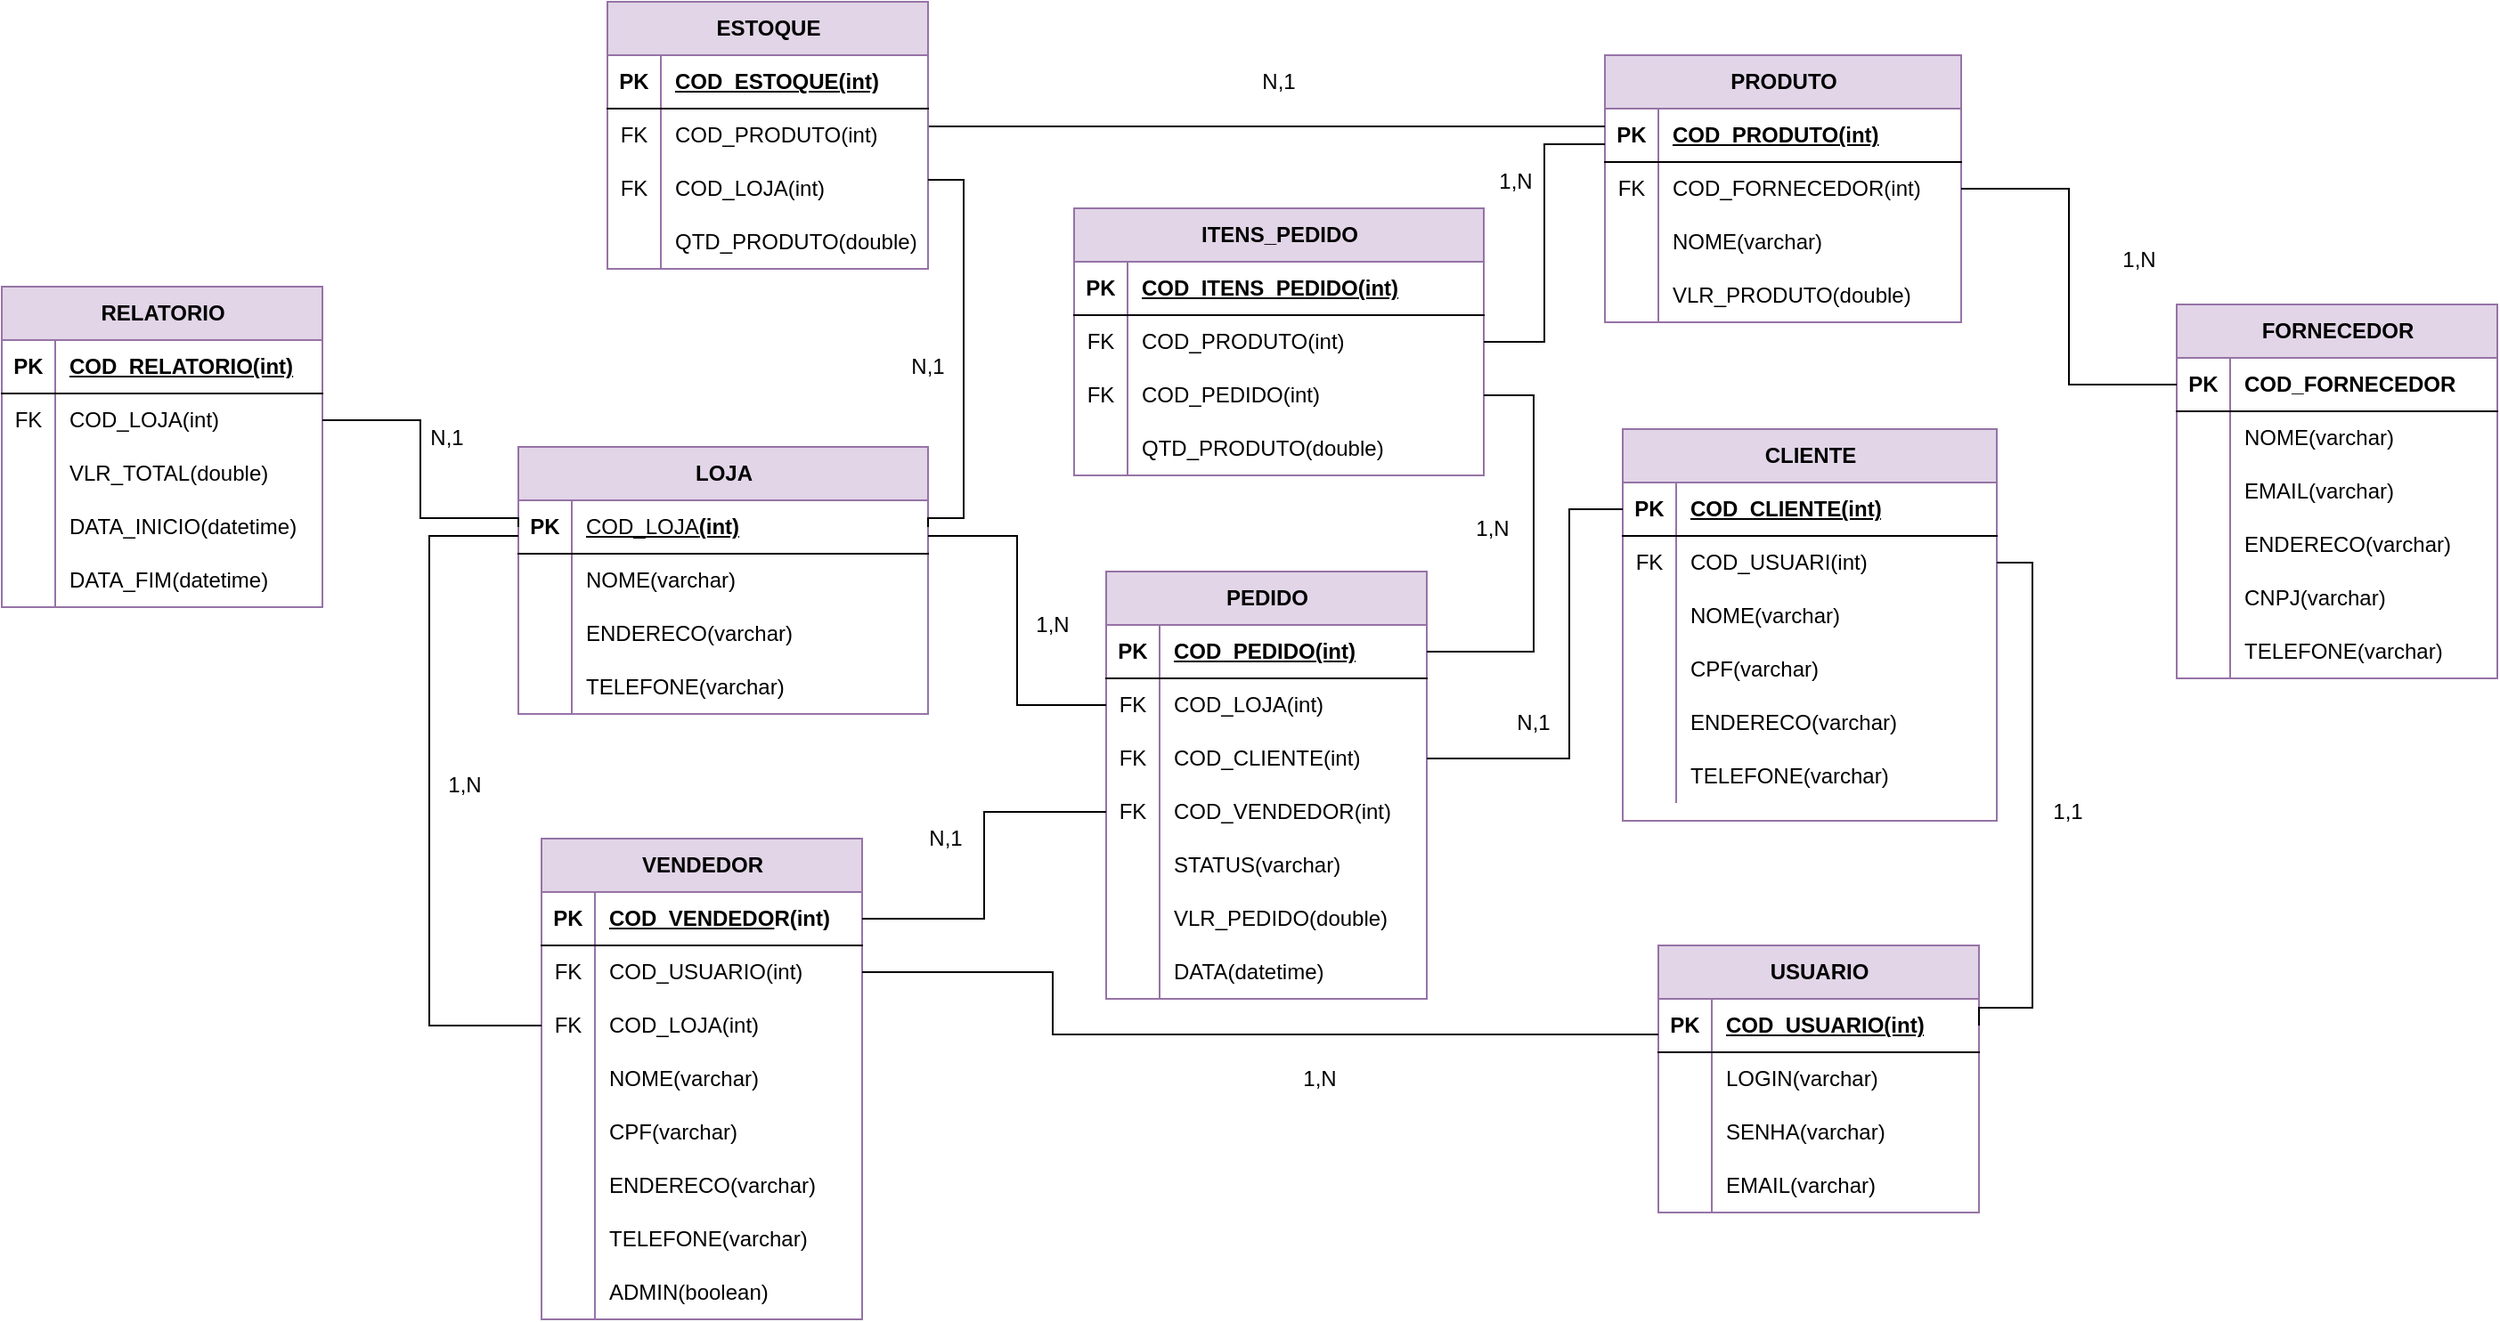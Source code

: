 <mxfile version="21.8.2" type="device">
  <diagram name="Página-1" id="YI93lAtih_k2QSSElPtL">
    <mxGraphModel dx="1728" dy="2053" grid="1" gridSize="10" guides="1" tooltips="1" connect="1" arrows="1" fold="1" page="1" pageScale="1" pageWidth="827" pageHeight="1169" math="0" shadow="0">
      <root>
        <mxCell id="0" />
        <mxCell id="1" parent="0" />
        <mxCell id="k2LI53GBii1z7-wbv1oh-18" style="edgeStyle=orthogonalEdgeStyle;rounded=0;orthogonalLoop=1;jettySize=auto;html=1;entryX=1;entryY=0.5;entryDx=0;entryDy=0;" parent="1" edge="1">
          <mxGeometry relative="1" as="geometry">
            <mxPoint x="750" y="375" as="targetPoint" />
          </mxGeometry>
        </mxCell>
        <mxCell id="DZGCdsVrlSORGmkWrkPH-8" value="CLIENTE" style="shape=table;startSize=30;container=1;collapsible=1;childLayout=tableLayout;fixedRows=1;rowLines=0;fontStyle=1;align=center;resizeLast=1;html=1;fillColor=#e1d5e7;strokeColor=#9673a6;" parent="1" vertex="1">
          <mxGeometry x="930" y="-610" width="210" height="220" as="geometry" />
        </mxCell>
        <mxCell id="DZGCdsVrlSORGmkWrkPH-9" value="" style="shape=tableRow;horizontal=0;startSize=0;swimlaneHead=0;swimlaneBody=0;fillColor=none;collapsible=0;dropTarget=0;points=[[0,0.5],[1,0.5]];portConstraint=eastwest;top=0;left=0;right=0;bottom=1;" parent="DZGCdsVrlSORGmkWrkPH-8" vertex="1">
          <mxGeometry y="30" width="210" height="30" as="geometry" />
        </mxCell>
        <mxCell id="DZGCdsVrlSORGmkWrkPH-10" value="PK" style="shape=partialRectangle;connectable=0;fillColor=none;top=0;left=0;bottom=0;right=0;fontStyle=1;overflow=hidden;whiteSpace=wrap;html=1;" parent="DZGCdsVrlSORGmkWrkPH-9" vertex="1">
          <mxGeometry width="30" height="30" as="geometry">
            <mxRectangle width="30" height="30" as="alternateBounds" />
          </mxGeometry>
        </mxCell>
        <mxCell id="DZGCdsVrlSORGmkWrkPH-11" value="COD_CLIENTE(int)" style="shape=partialRectangle;connectable=0;fillColor=none;top=0;left=0;bottom=0;right=0;align=left;spacingLeft=6;fontStyle=5;overflow=hidden;whiteSpace=wrap;html=1;" parent="DZGCdsVrlSORGmkWrkPH-9" vertex="1">
          <mxGeometry x="30" width="180" height="30" as="geometry">
            <mxRectangle width="180" height="30" as="alternateBounds" />
          </mxGeometry>
        </mxCell>
        <mxCell id="DZGCdsVrlSORGmkWrkPH-12" value="" style="shape=tableRow;horizontal=0;startSize=0;swimlaneHead=0;swimlaneBody=0;fillColor=none;collapsible=0;dropTarget=0;points=[[0,0.5],[1,0.5]];portConstraint=eastwest;top=0;left=0;right=0;bottom=0;" parent="DZGCdsVrlSORGmkWrkPH-8" vertex="1">
          <mxGeometry y="60" width="210" height="30" as="geometry" />
        </mxCell>
        <mxCell id="DZGCdsVrlSORGmkWrkPH-13" value="FK" style="shape=partialRectangle;connectable=0;fillColor=none;top=0;left=0;bottom=0;right=0;editable=1;overflow=hidden;whiteSpace=wrap;html=1;" parent="DZGCdsVrlSORGmkWrkPH-12" vertex="1">
          <mxGeometry width="30" height="30" as="geometry">
            <mxRectangle width="30" height="30" as="alternateBounds" />
          </mxGeometry>
        </mxCell>
        <mxCell id="DZGCdsVrlSORGmkWrkPH-14" value="COD_USUARI(int)" style="shape=partialRectangle;connectable=0;fillColor=none;top=0;left=0;bottom=0;right=0;align=left;spacingLeft=6;overflow=hidden;whiteSpace=wrap;html=1;" parent="DZGCdsVrlSORGmkWrkPH-12" vertex="1">
          <mxGeometry x="30" width="180" height="30" as="geometry">
            <mxRectangle width="180" height="30" as="alternateBounds" />
          </mxGeometry>
        </mxCell>
        <mxCell id="DZGCdsVrlSORGmkWrkPH-15" value="" style="shape=tableRow;horizontal=0;startSize=0;swimlaneHead=0;swimlaneBody=0;fillColor=none;collapsible=0;dropTarget=0;points=[[0,0.5],[1,0.5]];portConstraint=eastwest;top=0;left=0;right=0;bottom=0;" parent="DZGCdsVrlSORGmkWrkPH-8" vertex="1">
          <mxGeometry y="90" width="210" height="30" as="geometry" />
        </mxCell>
        <mxCell id="DZGCdsVrlSORGmkWrkPH-16" value="" style="shape=partialRectangle;connectable=0;fillColor=none;top=0;left=0;bottom=0;right=0;editable=1;overflow=hidden;whiteSpace=wrap;html=1;" parent="DZGCdsVrlSORGmkWrkPH-15" vertex="1">
          <mxGeometry width="30" height="30" as="geometry">
            <mxRectangle width="30" height="30" as="alternateBounds" />
          </mxGeometry>
        </mxCell>
        <mxCell id="DZGCdsVrlSORGmkWrkPH-17" value="NOME(varchar)" style="shape=partialRectangle;connectable=0;fillColor=none;top=0;left=0;bottom=0;right=0;align=left;spacingLeft=6;overflow=hidden;whiteSpace=wrap;html=1;" parent="DZGCdsVrlSORGmkWrkPH-15" vertex="1">
          <mxGeometry x="30" width="180" height="30" as="geometry">
            <mxRectangle width="180" height="30" as="alternateBounds" />
          </mxGeometry>
        </mxCell>
        <mxCell id="DZGCdsVrlSORGmkWrkPH-18" value="" style="shape=tableRow;horizontal=0;startSize=0;swimlaneHead=0;swimlaneBody=0;fillColor=none;collapsible=0;dropTarget=0;points=[[0,0.5],[1,0.5]];portConstraint=eastwest;top=0;left=0;right=0;bottom=0;" parent="DZGCdsVrlSORGmkWrkPH-8" vertex="1">
          <mxGeometry y="120" width="210" height="30" as="geometry" />
        </mxCell>
        <mxCell id="DZGCdsVrlSORGmkWrkPH-19" value="" style="shape=partialRectangle;connectable=0;fillColor=none;top=0;left=0;bottom=0;right=0;editable=1;overflow=hidden;whiteSpace=wrap;html=1;" parent="DZGCdsVrlSORGmkWrkPH-18" vertex="1">
          <mxGeometry width="30" height="30" as="geometry">
            <mxRectangle width="30" height="30" as="alternateBounds" />
          </mxGeometry>
        </mxCell>
        <mxCell id="DZGCdsVrlSORGmkWrkPH-20" value="CPF(varchar)" style="shape=partialRectangle;connectable=0;fillColor=none;top=0;left=0;bottom=0;right=0;align=left;spacingLeft=6;overflow=hidden;whiteSpace=wrap;html=1;" parent="DZGCdsVrlSORGmkWrkPH-18" vertex="1">
          <mxGeometry x="30" width="180" height="30" as="geometry">
            <mxRectangle width="180" height="30" as="alternateBounds" />
          </mxGeometry>
        </mxCell>
        <mxCell id="DZGCdsVrlSORGmkWrkPH-21" value="" style="shape=tableRow;horizontal=0;startSize=0;swimlaneHead=0;swimlaneBody=0;fillColor=none;collapsible=0;dropTarget=0;points=[[0,0.5],[1,0.5]];portConstraint=eastwest;top=0;left=0;right=0;bottom=0;" parent="DZGCdsVrlSORGmkWrkPH-8" vertex="1">
          <mxGeometry y="150" width="210" height="30" as="geometry" />
        </mxCell>
        <mxCell id="DZGCdsVrlSORGmkWrkPH-22" value="" style="shape=partialRectangle;connectable=0;fillColor=none;top=0;left=0;bottom=0;right=0;editable=1;overflow=hidden;whiteSpace=wrap;html=1;" parent="DZGCdsVrlSORGmkWrkPH-21" vertex="1">
          <mxGeometry width="30" height="30" as="geometry">
            <mxRectangle width="30" height="30" as="alternateBounds" />
          </mxGeometry>
        </mxCell>
        <mxCell id="DZGCdsVrlSORGmkWrkPH-23" value="ENDERECO(varchar)" style="shape=partialRectangle;connectable=0;fillColor=none;top=0;left=0;bottom=0;right=0;align=left;spacingLeft=6;overflow=hidden;whiteSpace=wrap;html=1;" parent="DZGCdsVrlSORGmkWrkPH-21" vertex="1">
          <mxGeometry x="30" width="180" height="30" as="geometry">
            <mxRectangle width="180" height="30" as="alternateBounds" />
          </mxGeometry>
        </mxCell>
        <mxCell id="DZGCdsVrlSORGmkWrkPH-40" value="" style="shape=tableRow;horizontal=0;startSize=0;swimlaneHead=0;swimlaneBody=0;fillColor=none;collapsible=0;dropTarget=0;points=[[0,0.5],[1,0.5]];portConstraint=eastwest;top=0;left=0;right=0;bottom=0;" parent="DZGCdsVrlSORGmkWrkPH-8" vertex="1">
          <mxGeometry y="180" width="210" height="30" as="geometry" />
        </mxCell>
        <mxCell id="DZGCdsVrlSORGmkWrkPH-41" value="" style="shape=partialRectangle;connectable=0;fillColor=none;top=0;left=0;bottom=0;right=0;editable=1;overflow=hidden;whiteSpace=wrap;html=1;" parent="DZGCdsVrlSORGmkWrkPH-40" vertex="1">
          <mxGeometry width="30" height="30" as="geometry">
            <mxRectangle width="30" height="30" as="alternateBounds" />
          </mxGeometry>
        </mxCell>
        <mxCell id="DZGCdsVrlSORGmkWrkPH-42" value="TELEFONE(varchar)" style="shape=partialRectangle;connectable=0;fillColor=none;top=0;left=0;bottom=0;right=0;align=left;spacingLeft=6;overflow=hidden;whiteSpace=wrap;html=1;" parent="DZGCdsVrlSORGmkWrkPH-40" vertex="1">
          <mxGeometry x="30" width="180" height="30" as="geometry">
            <mxRectangle width="180" height="30" as="alternateBounds" />
          </mxGeometry>
        </mxCell>
        <mxCell id="DZGCdsVrlSORGmkWrkPH-43" value="USUARIO" style="shape=table;startSize=30;container=1;collapsible=1;childLayout=tableLayout;fixedRows=1;rowLines=0;fontStyle=1;align=center;resizeLast=1;html=1;fillColor=#e1d5e7;strokeColor=#9673a6;" parent="1" vertex="1">
          <mxGeometry x="950" y="-320" width="180" height="150.0" as="geometry" />
        </mxCell>
        <mxCell id="DZGCdsVrlSORGmkWrkPH-44" value="" style="shape=tableRow;horizontal=0;startSize=0;swimlaneHead=0;swimlaneBody=0;fillColor=none;collapsible=0;dropTarget=0;points=[[0,0.5],[1,0.5]];portConstraint=eastwest;top=0;left=0;right=0;bottom=1;" parent="DZGCdsVrlSORGmkWrkPH-43" vertex="1">
          <mxGeometry y="30" width="180" height="30" as="geometry" />
        </mxCell>
        <mxCell id="DZGCdsVrlSORGmkWrkPH-45" value="PK" style="shape=partialRectangle;connectable=0;fillColor=none;top=0;left=0;bottom=0;right=0;fontStyle=1;overflow=hidden;whiteSpace=wrap;html=1;" parent="DZGCdsVrlSORGmkWrkPH-44" vertex="1">
          <mxGeometry width="30" height="30" as="geometry">
            <mxRectangle width="30" height="30" as="alternateBounds" />
          </mxGeometry>
        </mxCell>
        <mxCell id="DZGCdsVrlSORGmkWrkPH-46" value="&lt;u&gt;COD_USUARIO(int)&lt;/u&gt;" style="shape=partialRectangle;connectable=0;fillColor=none;top=0;left=0;bottom=0;right=0;align=left;spacingLeft=6;fontStyle=1;overflow=hidden;whiteSpace=wrap;html=1;" parent="DZGCdsVrlSORGmkWrkPH-44" vertex="1">
          <mxGeometry x="30" width="150" height="30" as="geometry">
            <mxRectangle width="150" height="30" as="alternateBounds" />
          </mxGeometry>
        </mxCell>
        <mxCell id="DZGCdsVrlSORGmkWrkPH-50" value="" style="shape=tableRow;horizontal=0;startSize=0;swimlaneHead=0;swimlaneBody=0;fillColor=none;collapsible=0;dropTarget=0;points=[[0,0.5],[1,0.5]];portConstraint=eastwest;top=0;left=0;right=0;bottom=0;" parent="DZGCdsVrlSORGmkWrkPH-43" vertex="1">
          <mxGeometry y="60" width="180" height="30" as="geometry" />
        </mxCell>
        <mxCell id="DZGCdsVrlSORGmkWrkPH-51" value="" style="shape=partialRectangle;connectable=0;fillColor=none;top=0;left=0;bottom=0;right=0;editable=1;overflow=hidden;whiteSpace=wrap;html=1;" parent="DZGCdsVrlSORGmkWrkPH-50" vertex="1">
          <mxGeometry width="30" height="30" as="geometry">
            <mxRectangle width="30" height="30" as="alternateBounds" />
          </mxGeometry>
        </mxCell>
        <mxCell id="DZGCdsVrlSORGmkWrkPH-52" value="LOGIN(varchar)" style="shape=partialRectangle;connectable=0;fillColor=none;top=0;left=0;bottom=0;right=0;align=left;spacingLeft=6;overflow=hidden;whiteSpace=wrap;html=1;" parent="DZGCdsVrlSORGmkWrkPH-50" vertex="1">
          <mxGeometry x="30" width="150" height="30" as="geometry">
            <mxRectangle width="150" height="30" as="alternateBounds" />
          </mxGeometry>
        </mxCell>
        <mxCell id="DZGCdsVrlSORGmkWrkPH-53" value="" style="shape=tableRow;horizontal=0;startSize=0;swimlaneHead=0;swimlaneBody=0;fillColor=none;collapsible=0;dropTarget=0;points=[[0,0.5],[1,0.5]];portConstraint=eastwest;top=0;left=0;right=0;bottom=0;" parent="DZGCdsVrlSORGmkWrkPH-43" vertex="1">
          <mxGeometry y="90" width="180" height="30" as="geometry" />
        </mxCell>
        <mxCell id="DZGCdsVrlSORGmkWrkPH-54" value="" style="shape=partialRectangle;connectable=0;fillColor=none;top=0;left=0;bottom=0;right=0;editable=1;overflow=hidden;whiteSpace=wrap;html=1;" parent="DZGCdsVrlSORGmkWrkPH-53" vertex="1">
          <mxGeometry width="30" height="30" as="geometry">
            <mxRectangle width="30" height="30" as="alternateBounds" />
          </mxGeometry>
        </mxCell>
        <mxCell id="DZGCdsVrlSORGmkWrkPH-55" value="SENHA(varchar)" style="shape=partialRectangle;connectable=0;fillColor=none;top=0;left=0;bottom=0;right=0;align=left;spacingLeft=6;overflow=hidden;whiteSpace=wrap;html=1;" parent="DZGCdsVrlSORGmkWrkPH-53" vertex="1">
          <mxGeometry x="30" width="150" height="30" as="geometry">
            <mxRectangle width="150" height="30" as="alternateBounds" />
          </mxGeometry>
        </mxCell>
        <mxCell id="DZGCdsVrlSORGmkWrkPH-56" value="" style="shape=tableRow;horizontal=0;startSize=0;swimlaneHead=0;swimlaneBody=0;fillColor=none;collapsible=0;dropTarget=0;points=[[0,0.5],[1,0.5]];portConstraint=eastwest;top=0;left=0;right=0;bottom=0;" parent="DZGCdsVrlSORGmkWrkPH-43" vertex="1">
          <mxGeometry y="120" width="180" height="30" as="geometry" />
        </mxCell>
        <mxCell id="DZGCdsVrlSORGmkWrkPH-57" value="" style="shape=partialRectangle;connectable=0;fillColor=none;top=0;left=0;bottom=0;right=0;editable=1;overflow=hidden;whiteSpace=wrap;html=1;" parent="DZGCdsVrlSORGmkWrkPH-56" vertex="1">
          <mxGeometry width="30" height="30" as="geometry">
            <mxRectangle width="30" height="30" as="alternateBounds" />
          </mxGeometry>
        </mxCell>
        <mxCell id="DZGCdsVrlSORGmkWrkPH-58" value="EMAIL(varchar)" style="shape=partialRectangle;connectable=0;fillColor=none;top=0;left=0;bottom=0;right=0;align=left;spacingLeft=6;overflow=hidden;whiteSpace=wrap;html=1;" parent="DZGCdsVrlSORGmkWrkPH-56" vertex="1">
          <mxGeometry x="30" width="150" height="30" as="geometry">
            <mxRectangle width="150" height="30" as="alternateBounds" />
          </mxGeometry>
        </mxCell>
        <mxCell id="DZGCdsVrlSORGmkWrkPH-63" value="VENDEDOR" style="shape=table;startSize=30;container=1;collapsible=1;childLayout=tableLayout;fixedRows=1;rowLines=0;fontStyle=1;align=center;resizeLast=1;html=1;fillColor=#e1d5e7;strokeColor=#9673a6;" parent="1" vertex="1">
          <mxGeometry x="323" y="-380" width="180" height="270" as="geometry" />
        </mxCell>
        <mxCell id="DZGCdsVrlSORGmkWrkPH-64" value="" style="shape=tableRow;horizontal=0;startSize=0;swimlaneHead=0;swimlaneBody=0;fillColor=none;collapsible=0;dropTarget=0;points=[[0,0.5],[1,0.5]];portConstraint=eastwest;top=0;left=0;right=0;bottom=1;" parent="DZGCdsVrlSORGmkWrkPH-63" vertex="1">
          <mxGeometry y="30" width="180" height="30" as="geometry" />
        </mxCell>
        <mxCell id="DZGCdsVrlSORGmkWrkPH-65" value="PK" style="shape=partialRectangle;connectable=0;fillColor=none;top=0;left=0;bottom=0;right=0;fontStyle=1;overflow=hidden;whiteSpace=wrap;html=1;" parent="DZGCdsVrlSORGmkWrkPH-64" vertex="1">
          <mxGeometry width="30" height="30" as="geometry">
            <mxRectangle width="30" height="30" as="alternateBounds" />
          </mxGeometry>
        </mxCell>
        <mxCell id="DZGCdsVrlSORGmkWrkPH-66" value="&lt;u&gt;COD_VENDEDO&lt;/u&gt;R(int)" style="shape=partialRectangle;connectable=0;fillColor=none;top=0;left=0;bottom=0;right=0;align=left;spacingLeft=6;fontStyle=1;overflow=hidden;whiteSpace=wrap;html=1;" parent="DZGCdsVrlSORGmkWrkPH-64" vertex="1">
          <mxGeometry x="30" width="150" height="30" as="geometry">
            <mxRectangle width="150" height="30" as="alternateBounds" />
          </mxGeometry>
        </mxCell>
        <mxCell id="DZGCdsVrlSORGmkWrkPH-67" value="" style="shape=tableRow;horizontal=0;startSize=0;swimlaneHead=0;swimlaneBody=0;fillColor=none;collapsible=0;dropTarget=0;points=[[0,0.5],[1,0.5]];portConstraint=eastwest;top=0;left=0;right=0;bottom=0;" parent="DZGCdsVrlSORGmkWrkPH-63" vertex="1">
          <mxGeometry y="60" width="180" height="30" as="geometry" />
        </mxCell>
        <mxCell id="DZGCdsVrlSORGmkWrkPH-68" value="FK" style="shape=partialRectangle;connectable=0;fillColor=none;top=0;left=0;bottom=0;right=0;editable=1;overflow=hidden;whiteSpace=wrap;html=1;" parent="DZGCdsVrlSORGmkWrkPH-67" vertex="1">
          <mxGeometry width="30" height="30" as="geometry">
            <mxRectangle width="30" height="30" as="alternateBounds" />
          </mxGeometry>
        </mxCell>
        <mxCell id="DZGCdsVrlSORGmkWrkPH-69" value="COD_USUARIO(int)" style="shape=partialRectangle;connectable=0;fillColor=none;top=0;left=0;bottom=0;right=0;align=left;spacingLeft=6;overflow=hidden;whiteSpace=wrap;html=1;" parent="DZGCdsVrlSORGmkWrkPH-67" vertex="1">
          <mxGeometry x="30" width="150" height="30" as="geometry">
            <mxRectangle width="150" height="30" as="alternateBounds" />
          </mxGeometry>
        </mxCell>
        <mxCell id="DZGCdsVrlSORGmkWrkPH-70" value="" style="shape=tableRow;horizontal=0;startSize=0;swimlaneHead=0;swimlaneBody=0;fillColor=none;collapsible=0;dropTarget=0;points=[[0,0.5],[1,0.5]];portConstraint=eastwest;top=0;left=0;right=0;bottom=0;" parent="DZGCdsVrlSORGmkWrkPH-63" vertex="1">
          <mxGeometry y="90" width="180" height="30" as="geometry" />
        </mxCell>
        <mxCell id="DZGCdsVrlSORGmkWrkPH-71" value="FK" style="shape=partialRectangle;connectable=0;fillColor=none;top=0;left=0;bottom=0;right=0;editable=1;overflow=hidden;whiteSpace=wrap;html=1;" parent="DZGCdsVrlSORGmkWrkPH-70" vertex="1">
          <mxGeometry width="30" height="30" as="geometry">
            <mxRectangle width="30" height="30" as="alternateBounds" />
          </mxGeometry>
        </mxCell>
        <mxCell id="DZGCdsVrlSORGmkWrkPH-72" value="COD_LOJA(int)" style="shape=partialRectangle;connectable=0;fillColor=none;top=0;left=0;bottom=0;right=0;align=left;spacingLeft=6;overflow=hidden;whiteSpace=wrap;html=1;" parent="DZGCdsVrlSORGmkWrkPH-70" vertex="1">
          <mxGeometry x="30" width="150" height="30" as="geometry">
            <mxRectangle width="150" height="30" as="alternateBounds" />
          </mxGeometry>
        </mxCell>
        <mxCell id="DZGCdsVrlSORGmkWrkPH-73" value="" style="shape=tableRow;horizontal=0;startSize=0;swimlaneHead=0;swimlaneBody=0;fillColor=none;collapsible=0;dropTarget=0;points=[[0,0.5],[1,0.5]];portConstraint=eastwest;top=0;left=0;right=0;bottom=0;" parent="DZGCdsVrlSORGmkWrkPH-63" vertex="1">
          <mxGeometry y="120" width="180" height="30" as="geometry" />
        </mxCell>
        <mxCell id="DZGCdsVrlSORGmkWrkPH-74" value="" style="shape=partialRectangle;connectable=0;fillColor=none;top=0;left=0;bottom=0;right=0;editable=1;overflow=hidden;whiteSpace=wrap;html=1;" parent="DZGCdsVrlSORGmkWrkPH-73" vertex="1">
          <mxGeometry width="30" height="30" as="geometry">
            <mxRectangle width="30" height="30" as="alternateBounds" />
          </mxGeometry>
        </mxCell>
        <mxCell id="DZGCdsVrlSORGmkWrkPH-75" value="NOME(varchar)" style="shape=partialRectangle;connectable=0;fillColor=none;top=0;left=0;bottom=0;right=0;align=left;spacingLeft=6;overflow=hidden;whiteSpace=wrap;html=1;" parent="DZGCdsVrlSORGmkWrkPH-73" vertex="1">
          <mxGeometry x="30" width="150" height="30" as="geometry">
            <mxRectangle width="150" height="30" as="alternateBounds" />
          </mxGeometry>
        </mxCell>
        <mxCell id="DZGCdsVrlSORGmkWrkPH-76" value="" style="shape=tableRow;horizontal=0;startSize=0;swimlaneHead=0;swimlaneBody=0;fillColor=none;collapsible=0;dropTarget=0;points=[[0,0.5],[1,0.5]];portConstraint=eastwest;top=0;left=0;right=0;bottom=0;" parent="DZGCdsVrlSORGmkWrkPH-63" vertex="1">
          <mxGeometry y="150" width="180" height="30" as="geometry" />
        </mxCell>
        <mxCell id="DZGCdsVrlSORGmkWrkPH-77" value="" style="shape=partialRectangle;connectable=0;fillColor=none;top=0;left=0;bottom=0;right=0;editable=1;overflow=hidden;whiteSpace=wrap;html=1;" parent="DZGCdsVrlSORGmkWrkPH-76" vertex="1">
          <mxGeometry width="30" height="30" as="geometry">
            <mxRectangle width="30" height="30" as="alternateBounds" />
          </mxGeometry>
        </mxCell>
        <mxCell id="DZGCdsVrlSORGmkWrkPH-78" value="CPF(varchar)" style="shape=partialRectangle;connectable=0;fillColor=none;top=0;left=0;bottom=0;right=0;align=left;spacingLeft=6;overflow=hidden;whiteSpace=wrap;html=1;" parent="DZGCdsVrlSORGmkWrkPH-76" vertex="1">
          <mxGeometry x="30" width="150" height="30" as="geometry">
            <mxRectangle width="150" height="30" as="alternateBounds" />
          </mxGeometry>
        </mxCell>
        <mxCell id="DZGCdsVrlSORGmkWrkPH-95" value="" style="shape=tableRow;horizontal=0;startSize=0;swimlaneHead=0;swimlaneBody=0;fillColor=none;collapsible=0;dropTarget=0;points=[[0,0.5],[1,0.5]];portConstraint=eastwest;top=0;left=0;right=0;bottom=0;" parent="DZGCdsVrlSORGmkWrkPH-63" vertex="1">
          <mxGeometry y="180" width="180" height="30" as="geometry" />
        </mxCell>
        <mxCell id="DZGCdsVrlSORGmkWrkPH-96" value="" style="shape=partialRectangle;connectable=0;fillColor=none;top=0;left=0;bottom=0;right=0;editable=1;overflow=hidden;whiteSpace=wrap;html=1;" parent="DZGCdsVrlSORGmkWrkPH-95" vertex="1">
          <mxGeometry width="30" height="30" as="geometry">
            <mxRectangle width="30" height="30" as="alternateBounds" />
          </mxGeometry>
        </mxCell>
        <mxCell id="DZGCdsVrlSORGmkWrkPH-97" value="ENDERECO(varchar)" style="shape=partialRectangle;connectable=0;fillColor=none;top=0;left=0;bottom=0;right=0;align=left;spacingLeft=6;overflow=hidden;whiteSpace=wrap;html=1;" parent="DZGCdsVrlSORGmkWrkPH-95" vertex="1">
          <mxGeometry x="30" width="150" height="30" as="geometry">
            <mxRectangle width="150" height="30" as="alternateBounds" />
          </mxGeometry>
        </mxCell>
        <mxCell id="DZGCdsVrlSORGmkWrkPH-98" value="" style="shape=tableRow;horizontal=0;startSize=0;swimlaneHead=0;swimlaneBody=0;fillColor=none;collapsible=0;dropTarget=0;points=[[0,0.5],[1,0.5]];portConstraint=eastwest;top=0;left=0;right=0;bottom=0;" parent="DZGCdsVrlSORGmkWrkPH-63" vertex="1">
          <mxGeometry y="210" width="180" height="30" as="geometry" />
        </mxCell>
        <mxCell id="DZGCdsVrlSORGmkWrkPH-99" value="" style="shape=partialRectangle;connectable=0;fillColor=none;top=0;left=0;bottom=0;right=0;editable=1;overflow=hidden;whiteSpace=wrap;html=1;" parent="DZGCdsVrlSORGmkWrkPH-98" vertex="1">
          <mxGeometry width="30" height="30" as="geometry">
            <mxRectangle width="30" height="30" as="alternateBounds" />
          </mxGeometry>
        </mxCell>
        <mxCell id="DZGCdsVrlSORGmkWrkPH-100" value="TELEFONE(varchar)" style="shape=partialRectangle;connectable=0;fillColor=none;top=0;left=0;bottom=0;right=0;align=left;spacingLeft=6;overflow=hidden;whiteSpace=wrap;html=1;" parent="DZGCdsVrlSORGmkWrkPH-98" vertex="1">
          <mxGeometry x="30" width="150" height="30" as="geometry">
            <mxRectangle width="150" height="30" as="alternateBounds" />
          </mxGeometry>
        </mxCell>
        <mxCell id="DZGCdsVrlSORGmkWrkPH-101" value="" style="shape=tableRow;horizontal=0;startSize=0;swimlaneHead=0;swimlaneBody=0;fillColor=none;collapsible=0;dropTarget=0;points=[[0,0.5],[1,0.5]];portConstraint=eastwest;top=0;left=0;right=0;bottom=0;" parent="DZGCdsVrlSORGmkWrkPH-63" vertex="1">
          <mxGeometry y="240" width="180" height="30" as="geometry" />
        </mxCell>
        <mxCell id="DZGCdsVrlSORGmkWrkPH-102" value="" style="shape=partialRectangle;connectable=0;fillColor=none;top=0;left=0;bottom=0;right=0;editable=1;overflow=hidden;whiteSpace=wrap;html=1;" parent="DZGCdsVrlSORGmkWrkPH-101" vertex="1">
          <mxGeometry width="30" height="30" as="geometry">
            <mxRectangle width="30" height="30" as="alternateBounds" />
          </mxGeometry>
        </mxCell>
        <mxCell id="DZGCdsVrlSORGmkWrkPH-103" value="ADMIN(boolean)" style="shape=partialRectangle;connectable=0;fillColor=none;top=0;left=0;bottom=0;right=0;align=left;spacingLeft=6;overflow=hidden;whiteSpace=wrap;html=1;" parent="DZGCdsVrlSORGmkWrkPH-101" vertex="1">
          <mxGeometry x="30" width="150" height="30" as="geometry">
            <mxRectangle width="150" height="30" as="alternateBounds" />
          </mxGeometry>
        </mxCell>
        <mxCell id="DZGCdsVrlSORGmkWrkPH-108" value="LOJA" style="shape=table;startSize=30;container=1;collapsible=1;childLayout=tableLayout;fixedRows=1;rowLines=0;fontStyle=1;align=center;resizeLast=1;html=1;fillColor=#e1d5e7;strokeColor=#9673a6;" parent="1" vertex="1">
          <mxGeometry x="310" y="-600" width="230" height="150" as="geometry" />
        </mxCell>
        <mxCell id="DZGCdsVrlSORGmkWrkPH-109" value="" style="shape=tableRow;horizontal=0;startSize=0;swimlaneHead=0;swimlaneBody=0;fillColor=none;collapsible=0;dropTarget=0;points=[[0,0.5],[1,0.5]];portConstraint=eastwest;top=0;left=0;right=0;bottom=1;" parent="DZGCdsVrlSORGmkWrkPH-108" vertex="1">
          <mxGeometry y="30" width="230" height="30" as="geometry" />
        </mxCell>
        <mxCell id="DZGCdsVrlSORGmkWrkPH-110" value="PK" style="shape=partialRectangle;connectable=0;fillColor=none;top=0;left=0;bottom=0;right=0;fontStyle=1;overflow=hidden;whiteSpace=wrap;html=1;" parent="DZGCdsVrlSORGmkWrkPH-109" vertex="1">
          <mxGeometry width="30" height="30" as="geometry">
            <mxRectangle width="30" height="30" as="alternateBounds" />
          </mxGeometry>
        </mxCell>
        <mxCell id="DZGCdsVrlSORGmkWrkPH-111" value="&lt;span style=&quot;font-weight: normal;&quot;&gt;COD_LOJA&lt;/span&gt;(int)" style="shape=partialRectangle;connectable=0;fillColor=none;top=0;left=0;bottom=0;right=0;align=left;spacingLeft=6;fontStyle=5;overflow=hidden;whiteSpace=wrap;html=1;" parent="DZGCdsVrlSORGmkWrkPH-109" vertex="1">
          <mxGeometry x="30" width="200" height="30" as="geometry">
            <mxRectangle width="200" height="30" as="alternateBounds" />
          </mxGeometry>
        </mxCell>
        <mxCell id="DZGCdsVrlSORGmkWrkPH-112" value="" style="shape=tableRow;horizontal=0;startSize=0;swimlaneHead=0;swimlaneBody=0;fillColor=none;collapsible=0;dropTarget=0;points=[[0,0.5],[1,0.5]];portConstraint=eastwest;top=0;left=0;right=0;bottom=0;" parent="DZGCdsVrlSORGmkWrkPH-108" vertex="1">
          <mxGeometry y="60" width="230" height="30" as="geometry" />
        </mxCell>
        <mxCell id="DZGCdsVrlSORGmkWrkPH-113" value="" style="shape=partialRectangle;connectable=0;fillColor=none;top=0;left=0;bottom=0;right=0;editable=1;overflow=hidden;whiteSpace=wrap;html=1;" parent="DZGCdsVrlSORGmkWrkPH-112" vertex="1">
          <mxGeometry width="30" height="30" as="geometry">
            <mxRectangle width="30" height="30" as="alternateBounds" />
          </mxGeometry>
        </mxCell>
        <mxCell id="DZGCdsVrlSORGmkWrkPH-114" value="NOME(varchar)" style="shape=partialRectangle;connectable=0;fillColor=none;top=0;left=0;bottom=0;right=0;align=left;spacingLeft=6;overflow=hidden;whiteSpace=wrap;html=1;" parent="DZGCdsVrlSORGmkWrkPH-112" vertex="1">
          <mxGeometry x="30" width="200" height="30" as="geometry">
            <mxRectangle width="200" height="30" as="alternateBounds" />
          </mxGeometry>
        </mxCell>
        <mxCell id="DZGCdsVrlSORGmkWrkPH-115" value="" style="shape=tableRow;horizontal=0;startSize=0;swimlaneHead=0;swimlaneBody=0;fillColor=none;collapsible=0;dropTarget=0;points=[[0,0.5],[1,0.5]];portConstraint=eastwest;top=0;left=0;right=0;bottom=0;" parent="DZGCdsVrlSORGmkWrkPH-108" vertex="1">
          <mxGeometry y="90" width="230" height="30" as="geometry" />
        </mxCell>
        <mxCell id="DZGCdsVrlSORGmkWrkPH-116" value="" style="shape=partialRectangle;connectable=0;fillColor=none;top=0;left=0;bottom=0;right=0;editable=1;overflow=hidden;whiteSpace=wrap;html=1;" parent="DZGCdsVrlSORGmkWrkPH-115" vertex="1">
          <mxGeometry width="30" height="30" as="geometry">
            <mxRectangle width="30" height="30" as="alternateBounds" />
          </mxGeometry>
        </mxCell>
        <mxCell id="DZGCdsVrlSORGmkWrkPH-117" value="ENDERECO(varchar)" style="shape=partialRectangle;connectable=0;fillColor=none;top=0;left=0;bottom=0;right=0;align=left;spacingLeft=6;overflow=hidden;whiteSpace=wrap;html=1;" parent="DZGCdsVrlSORGmkWrkPH-115" vertex="1">
          <mxGeometry x="30" width="200" height="30" as="geometry">
            <mxRectangle width="200" height="30" as="alternateBounds" />
          </mxGeometry>
        </mxCell>
        <mxCell id="DZGCdsVrlSORGmkWrkPH-118" value="" style="shape=tableRow;horizontal=0;startSize=0;swimlaneHead=0;swimlaneBody=0;fillColor=none;collapsible=0;dropTarget=0;points=[[0,0.5],[1,0.5]];portConstraint=eastwest;top=0;left=0;right=0;bottom=0;" parent="DZGCdsVrlSORGmkWrkPH-108" vertex="1">
          <mxGeometry y="120" width="230" height="30" as="geometry" />
        </mxCell>
        <mxCell id="DZGCdsVrlSORGmkWrkPH-119" value="" style="shape=partialRectangle;connectable=0;fillColor=none;top=0;left=0;bottom=0;right=0;editable=1;overflow=hidden;whiteSpace=wrap;html=1;" parent="DZGCdsVrlSORGmkWrkPH-118" vertex="1">
          <mxGeometry width="30" height="30" as="geometry">
            <mxRectangle width="30" height="30" as="alternateBounds" />
          </mxGeometry>
        </mxCell>
        <mxCell id="DZGCdsVrlSORGmkWrkPH-120" value="TELEFONE(varchar)" style="shape=partialRectangle;connectable=0;fillColor=none;top=0;left=0;bottom=0;right=0;align=left;spacingLeft=6;overflow=hidden;whiteSpace=wrap;html=1;" parent="DZGCdsVrlSORGmkWrkPH-118" vertex="1">
          <mxGeometry x="30" width="200" height="30" as="geometry">
            <mxRectangle width="200" height="30" as="alternateBounds" />
          </mxGeometry>
        </mxCell>
        <mxCell id="DZGCdsVrlSORGmkWrkPH-129" value="RELATORIO" style="shape=table;startSize=30;container=1;collapsible=1;childLayout=tableLayout;fixedRows=1;rowLines=0;fontStyle=1;align=center;resizeLast=1;html=1;fillColor=#e1d5e7;strokeColor=#9673a6;" parent="1" vertex="1">
          <mxGeometry x="20" y="-690" width="180" height="180" as="geometry" />
        </mxCell>
        <mxCell id="DZGCdsVrlSORGmkWrkPH-130" value="" style="shape=tableRow;horizontal=0;startSize=0;swimlaneHead=0;swimlaneBody=0;fillColor=none;collapsible=0;dropTarget=0;points=[[0,0.5],[1,0.5]];portConstraint=eastwest;top=0;left=0;right=0;bottom=1;" parent="DZGCdsVrlSORGmkWrkPH-129" vertex="1">
          <mxGeometry y="30" width="180" height="30" as="geometry" />
        </mxCell>
        <mxCell id="DZGCdsVrlSORGmkWrkPH-131" value="PK" style="shape=partialRectangle;connectable=0;fillColor=none;top=0;left=0;bottom=0;right=0;fontStyle=1;overflow=hidden;whiteSpace=wrap;html=1;" parent="DZGCdsVrlSORGmkWrkPH-130" vertex="1">
          <mxGeometry width="30" height="30" as="geometry">
            <mxRectangle width="30" height="30" as="alternateBounds" />
          </mxGeometry>
        </mxCell>
        <mxCell id="DZGCdsVrlSORGmkWrkPH-132" value="COD_RELATORIO(int)" style="shape=partialRectangle;connectable=0;fillColor=none;top=0;left=0;bottom=0;right=0;align=left;spacingLeft=6;fontStyle=5;overflow=hidden;whiteSpace=wrap;html=1;" parent="DZGCdsVrlSORGmkWrkPH-130" vertex="1">
          <mxGeometry x="30" width="150" height="30" as="geometry">
            <mxRectangle width="150" height="30" as="alternateBounds" />
          </mxGeometry>
        </mxCell>
        <mxCell id="DZGCdsVrlSORGmkWrkPH-133" value="" style="shape=tableRow;horizontal=0;startSize=0;swimlaneHead=0;swimlaneBody=0;fillColor=none;collapsible=0;dropTarget=0;points=[[0,0.5],[1,0.5]];portConstraint=eastwest;top=0;left=0;right=0;bottom=0;" parent="DZGCdsVrlSORGmkWrkPH-129" vertex="1">
          <mxGeometry y="60" width="180" height="30" as="geometry" />
        </mxCell>
        <mxCell id="DZGCdsVrlSORGmkWrkPH-134" value="FK" style="shape=partialRectangle;connectable=0;fillColor=none;top=0;left=0;bottom=0;right=0;editable=1;overflow=hidden;whiteSpace=wrap;html=1;" parent="DZGCdsVrlSORGmkWrkPH-133" vertex="1">
          <mxGeometry width="30" height="30" as="geometry">
            <mxRectangle width="30" height="30" as="alternateBounds" />
          </mxGeometry>
        </mxCell>
        <mxCell id="DZGCdsVrlSORGmkWrkPH-135" value="COD_LOJA(int)" style="shape=partialRectangle;connectable=0;fillColor=none;top=0;left=0;bottom=0;right=0;align=left;spacingLeft=6;overflow=hidden;whiteSpace=wrap;html=1;" parent="DZGCdsVrlSORGmkWrkPH-133" vertex="1">
          <mxGeometry x="30" width="150" height="30" as="geometry">
            <mxRectangle width="150" height="30" as="alternateBounds" />
          </mxGeometry>
        </mxCell>
        <mxCell id="DZGCdsVrlSORGmkWrkPH-136" value="" style="shape=tableRow;horizontal=0;startSize=0;swimlaneHead=0;swimlaneBody=0;fillColor=none;collapsible=0;dropTarget=0;points=[[0,0.5],[1,0.5]];portConstraint=eastwest;top=0;left=0;right=0;bottom=0;" parent="DZGCdsVrlSORGmkWrkPH-129" vertex="1">
          <mxGeometry y="90" width="180" height="30" as="geometry" />
        </mxCell>
        <mxCell id="DZGCdsVrlSORGmkWrkPH-137" value="" style="shape=partialRectangle;connectable=0;fillColor=none;top=0;left=0;bottom=0;right=0;editable=1;overflow=hidden;whiteSpace=wrap;html=1;" parent="DZGCdsVrlSORGmkWrkPH-136" vertex="1">
          <mxGeometry width="30" height="30" as="geometry">
            <mxRectangle width="30" height="30" as="alternateBounds" />
          </mxGeometry>
        </mxCell>
        <mxCell id="DZGCdsVrlSORGmkWrkPH-138" value="VLR_TOTAL(double)" style="shape=partialRectangle;connectable=0;fillColor=none;top=0;left=0;bottom=0;right=0;align=left;spacingLeft=6;overflow=hidden;whiteSpace=wrap;html=1;" parent="DZGCdsVrlSORGmkWrkPH-136" vertex="1">
          <mxGeometry x="30" width="150" height="30" as="geometry">
            <mxRectangle width="150" height="30" as="alternateBounds" />
          </mxGeometry>
        </mxCell>
        <mxCell id="DZGCdsVrlSORGmkWrkPH-139" value="" style="shape=tableRow;horizontal=0;startSize=0;swimlaneHead=0;swimlaneBody=0;fillColor=none;collapsible=0;dropTarget=0;points=[[0,0.5],[1,0.5]];portConstraint=eastwest;top=0;left=0;right=0;bottom=0;" parent="DZGCdsVrlSORGmkWrkPH-129" vertex="1">
          <mxGeometry y="120" width="180" height="30" as="geometry" />
        </mxCell>
        <mxCell id="DZGCdsVrlSORGmkWrkPH-140" value="" style="shape=partialRectangle;connectable=0;fillColor=none;top=0;left=0;bottom=0;right=0;editable=1;overflow=hidden;whiteSpace=wrap;html=1;" parent="DZGCdsVrlSORGmkWrkPH-139" vertex="1">
          <mxGeometry width="30" height="30" as="geometry">
            <mxRectangle width="30" height="30" as="alternateBounds" />
          </mxGeometry>
        </mxCell>
        <mxCell id="DZGCdsVrlSORGmkWrkPH-141" value="DATA_INICIO&lt;font style=&quot;font-size: 12px;&quot;&gt;(&lt;font style=&quot;border-color: var(--border-color); font-size: 12px;&quot;&gt;datetime)&lt;/font&gt;&lt;/font&gt;" style="shape=partialRectangle;connectable=0;fillColor=none;top=0;left=0;bottom=0;right=0;align=left;spacingLeft=6;overflow=hidden;whiteSpace=wrap;html=1;" parent="DZGCdsVrlSORGmkWrkPH-139" vertex="1">
          <mxGeometry x="30" width="150" height="30" as="geometry">
            <mxRectangle width="150" height="30" as="alternateBounds" />
          </mxGeometry>
        </mxCell>
        <mxCell id="DZGCdsVrlSORGmkWrkPH-155" value="" style="shape=tableRow;horizontal=0;startSize=0;swimlaneHead=0;swimlaneBody=0;fillColor=none;collapsible=0;dropTarget=0;points=[[0,0.5],[1,0.5]];portConstraint=eastwest;top=0;left=0;right=0;bottom=0;" parent="DZGCdsVrlSORGmkWrkPH-129" vertex="1">
          <mxGeometry y="150" width="180" height="30" as="geometry" />
        </mxCell>
        <mxCell id="DZGCdsVrlSORGmkWrkPH-156" value="" style="shape=partialRectangle;connectable=0;fillColor=none;top=0;left=0;bottom=0;right=0;editable=1;overflow=hidden;whiteSpace=wrap;html=1;" parent="DZGCdsVrlSORGmkWrkPH-155" vertex="1">
          <mxGeometry width="30" height="30" as="geometry">
            <mxRectangle width="30" height="30" as="alternateBounds" />
          </mxGeometry>
        </mxCell>
        <mxCell id="DZGCdsVrlSORGmkWrkPH-157" value="DATA_FIM&lt;font style=&quot;font-size: 12px;&quot;&gt;(&lt;font style=&quot;border-color: var(--border-color); font-size: 12px;&quot;&gt;datetime)&lt;/font&gt;&lt;/font&gt;" style="shape=partialRectangle;connectable=0;fillColor=none;top=0;left=0;bottom=0;right=0;align=left;spacingLeft=6;overflow=hidden;whiteSpace=wrap;html=1;" parent="DZGCdsVrlSORGmkWrkPH-155" vertex="1">
          <mxGeometry x="30" width="150" height="30" as="geometry">
            <mxRectangle width="150" height="30" as="alternateBounds" />
          </mxGeometry>
        </mxCell>
        <mxCell id="DZGCdsVrlSORGmkWrkPH-158" value="PRODUTO" style="shape=table;startSize=30;container=1;collapsible=1;childLayout=tableLayout;fixedRows=1;rowLines=0;fontStyle=1;align=center;resizeLast=1;html=1;fillColor=#e1d5e7;strokeColor=#9673a6;" parent="1" vertex="1">
          <mxGeometry x="920" y="-820" width="200" height="150" as="geometry" />
        </mxCell>
        <mxCell id="DZGCdsVrlSORGmkWrkPH-159" value="" style="shape=tableRow;horizontal=0;startSize=0;swimlaneHead=0;swimlaneBody=0;fillColor=none;collapsible=0;dropTarget=0;points=[[0,0.5],[1,0.5]];portConstraint=eastwest;top=0;left=0;right=0;bottom=1;" parent="DZGCdsVrlSORGmkWrkPH-158" vertex="1">
          <mxGeometry y="30" width="200" height="30" as="geometry" />
        </mxCell>
        <mxCell id="DZGCdsVrlSORGmkWrkPH-160" value="PK" style="shape=partialRectangle;connectable=0;fillColor=none;top=0;left=0;bottom=0;right=0;fontStyle=1;overflow=hidden;whiteSpace=wrap;html=1;" parent="DZGCdsVrlSORGmkWrkPH-159" vertex="1">
          <mxGeometry width="30" height="30" as="geometry">
            <mxRectangle width="30" height="30" as="alternateBounds" />
          </mxGeometry>
        </mxCell>
        <mxCell id="DZGCdsVrlSORGmkWrkPH-161" value="COD_PRODUTO(int)" style="shape=partialRectangle;connectable=0;fillColor=none;top=0;left=0;bottom=0;right=0;align=left;spacingLeft=6;fontStyle=5;overflow=hidden;whiteSpace=wrap;html=1;" parent="DZGCdsVrlSORGmkWrkPH-159" vertex="1">
          <mxGeometry x="30" width="170" height="30" as="geometry">
            <mxRectangle width="170" height="30" as="alternateBounds" />
          </mxGeometry>
        </mxCell>
        <mxCell id="DZGCdsVrlSORGmkWrkPH-162" value="" style="shape=tableRow;horizontal=0;startSize=0;swimlaneHead=0;swimlaneBody=0;fillColor=none;collapsible=0;dropTarget=0;points=[[0,0.5],[1,0.5]];portConstraint=eastwest;top=0;left=0;right=0;bottom=0;" parent="DZGCdsVrlSORGmkWrkPH-158" vertex="1">
          <mxGeometry y="60" width="200" height="30" as="geometry" />
        </mxCell>
        <mxCell id="DZGCdsVrlSORGmkWrkPH-163" value="FK" style="shape=partialRectangle;connectable=0;fillColor=none;top=0;left=0;bottom=0;right=0;editable=1;overflow=hidden;whiteSpace=wrap;html=1;" parent="DZGCdsVrlSORGmkWrkPH-162" vertex="1">
          <mxGeometry width="30" height="30" as="geometry">
            <mxRectangle width="30" height="30" as="alternateBounds" />
          </mxGeometry>
        </mxCell>
        <mxCell id="DZGCdsVrlSORGmkWrkPH-164" value="COD_FORNECEDOR(int)" style="shape=partialRectangle;connectable=0;fillColor=none;top=0;left=0;bottom=0;right=0;align=left;spacingLeft=6;overflow=hidden;whiteSpace=wrap;html=1;" parent="DZGCdsVrlSORGmkWrkPH-162" vertex="1">
          <mxGeometry x="30" width="170" height="30" as="geometry">
            <mxRectangle width="170" height="30" as="alternateBounds" />
          </mxGeometry>
        </mxCell>
        <mxCell id="DZGCdsVrlSORGmkWrkPH-165" value="" style="shape=tableRow;horizontal=0;startSize=0;swimlaneHead=0;swimlaneBody=0;fillColor=none;collapsible=0;dropTarget=0;points=[[0,0.5],[1,0.5]];portConstraint=eastwest;top=0;left=0;right=0;bottom=0;" parent="DZGCdsVrlSORGmkWrkPH-158" vertex="1">
          <mxGeometry y="90" width="200" height="30" as="geometry" />
        </mxCell>
        <mxCell id="DZGCdsVrlSORGmkWrkPH-166" value="" style="shape=partialRectangle;connectable=0;fillColor=none;top=0;left=0;bottom=0;right=0;editable=1;overflow=hidden;whiteSpace=wrap;html=1;" parent="DZGCdsVrlSORGmkWrkPH-165" vertex="1">
          <mxGeometry width="30" height="30" as="geometry">
            <mxRectangle width="30" height="30" as="alternateBounds" />
          </mxGeometry>
        </mxCell>
        <mxCell id="DZGCdsVrlSORGmkWrkPH-167" value="NOME(varchar)" style="shape=partialRectangle;connectable=0;fillColor=none;top=0;left=0;bottom=0;right=0;align=left;spacingLeft=6;overflow=hidden;whiteSpace=wrap;html=1;" parent="DZGCdsVrlSORGmkWrkPH-165" vertex="1">
          <mxGeometry x="30" width="170" height="30" as="geometry">
            <mxRectangle width="170" height="30" as="alternateBounds" />
          </mxGeometry>
        </mxCell>
        <mxCell id="DZGCdsVrlSORGmkWrkPH-168" value="" style="shape=tableRow;horizontal=0;startSize=0;swimlaneHead=0;swimlaneBody=0;fillColor=none;collapsible=0;dropTarget=0;points=[[0,0.5],[1,0.5]];portConstraint=eastwest;top=0;left=0;right=0;bottom=0;" parent="DZGCdsVrlSORGmkWrkPH-158" vertex="1">
          <mxGeometry y="120" width="200" height="30" as="geometry" />
        </mxCell>
        <mxCell id="DZGCdsVrlSORGmkWrkPH-169" value="" style="shape=partialRectangle;connectable=0;fillColor=none;top=0;left=0;bottom=0;right=0;editable=1;overflow=hidden;whiteSpace=wrap;html=1;" parent="DZGCdsVrlSORGmkWrkPH-168" vertex="1">
          <mxGeometry width="30" height="30" as="geometry">
            <mxRectangle width="30" height="30" as="alternateBounds" />
          </mxGeometry>
        </mxCell>
        <mxCell id="DZGCdsVrlSORGmkWrkPH-170" value="VLR_PRODUTO(double)" style="shape=partialRectangle;connectable=0;fillColor=none;top=0;left=0;bottom=0;right=0;align=left;spacingLeft=6;overflow=hidden;whiteSpace=wrap;html=1;" parent="DZGCdsVrlSORGmkWrkPH-168" vertex="1">
          <mxGeometry x="30" width="170" height="30" as="geometry">
            <mxRectangle width="170" height="30" as="alternateBounds" />
          </mxGeometry>
        </mxCell>
        <mxCell id="DZGCdsVrlSORGmkWrkPH-171" value="ITENS_PEDIDO" style="shape=table;startSize=30;container=1;collapsible=1;childLayout=tableLayout;fixedRows=1;rowLines=0;fontStyle=1;align=center;resizeLast=1;html=1;fillColor=#e1d5e7;strokeColor=#9673a6;" parent="1" vertex="1">
          <mxGeometry x="622" y="-734" width="230" height="150" as="geometry" />
        </mxCell>
        <mxCell id="DZGCdsVrlSORGmkWrkPH-172" value="" style="shape=tableRow;horizontal=0;startSize=0;swimlaneHead=0;swimlaneBody=0;fillColor=none;collapsible=0;dropTarget=0;points=[[0,0.5],[1,0.5]];portConstraint=eastwest;top=0;left=0;right=0;bottom=1;" parent="DZGCdsVrlSORGmkWrkPH-171" vertex="1">
          <mxGeometry y="30" width="230" height="30" as="geometry" />
        </mxCell>
        <mxCell id="DZGCdsVrlSORGmkWrkPH-173" value="PK" style="shape=partialRectangle;connectable=0;fillColor=none;top=0;left=0;bottom=0;right=0;fontStyle=1;overflow=hidden;whiteSpace=wrap;html=1;" parent="DZGCdsVrlSORGmkWrkPH-172" vertex="1">
          <mxGeometry width="30" height="30" as="geometry">
            <mxRectangle width="30" height="30" as="alternateBounds" />
          </mxGeometry>
        </mxCell>
        <mxCell id="DZGCdsVrlSORGmkWrkPH-174" value="COD_ITENS_PEDIDO(int)" style="shape=partialRectangle;connectable=0;fillColor=none;top=0;left=0;bottom=0;right=0;align=left;spacingLeft=6;fontStyle=5;overflow=hidden;whiteSpace=wrap;html=1;" parent="DZGCdsVrlSORGmkWrkPH-172" vertex="1">
          <mxGeometry x="30" width="200" height="30" as="geometry">
            <mxRectangle width="200" height="30" as="alternateBounds" />
          </mxGeometry>
        </mxCell>
        <mxCell id="DZGCdsVrlSORGmkWrkPH-178" value="" style="shape=tableRow;horizontal=0;startSize=0;swimlaneHead=0;swimlaneBody=0;fillColor=none;collapsible=0;dropTarget=0;points=[[0,0.5],[1,0.5]];portConstraint=eastwest;top=0;left=0;right=0;bottom=0;" parent="DZGCdsVrlSORGmkWrkPH-171" vertex="1">
          <mxGeometry y="60" width="230" height="30" as="geometry" />
        </mxCell>
        <mxCell id="DZGCdsVrlSORGmkWrkPH-179" value="FK" style="shape=partialRectangle;connectable=0;fillColor=none;top=0;left=0;bottom=0;right=0;editable=1;overflow=hidden;whiteSpace=wrap;html=1;" parent="DZGCdsVrlSORGmkWrkPH-178" vertex="1">
          <mxGeometry width="30" height="30" as="geometry">
            <mxRectangle width="30" height="30" as="alternateBounds" />
          </mxGeometry>
        </mxCell>
        <mxCell id="DZGCdsVrlSORGmkWrkPH-180" value="COD_PRODUTO(int)" style="shape=partialRectangle;connectable=0;fillColor=none;top=0;left=0;bottom=0;right=0;align=left;spacingLeft=6;overflow=hidden;whiteSpace=wrap;html=1;" parent="DZGCdsVrlSORGmkWrkPH-178" vertex="1">
          <mxGeometry x="30" width="200" height="30" as="geometry">
            <mxRectangle width="200" height="30" as="alternateBounds" />
          </mxGeometry>
        </mxCell>
        <mxCell id="DZGCdsVrlSORGmkWrkPH-175" value="" style="shape=tableRow;horizontal=0;startSize=0;swimlaneHead=0;swimlaneBody=0;fillColor=none;collapsible=0;dropTarget=0;points=[[0,0.5],[1,0.5]];portConstraint=eastwest;top=0;left=0;right=0;bottom=0;" parent="DZGCdsVrlSORGmkWrkPH-171" vertex="1">
          <mxGeometry y="90" width="230" height="30" as="geometry" />
        </mxCell>
        <mxCell id="DZGCdsVrlSORGmkWrkPH-176" value="FK" style="shape=partialRectangle;connectable=0;fillColor=none;top=0;left=0;bottom=0;right=0;editable=1;overflow=hidden;whiteSpace=wrap;html=1;" parent="DZGCdsVrlSORGmkWrkPH-175" vertex="1">
          <mxGeometry width="30" height="30" as="geometry">
            <mxRectangle width="30" height="30" as="alternateBounds" />
          </mxGeometry>
        </mxCell>
        <mxCell id="DZGCdsVrlSORGmkWrkPH-177" value="COD_PEDIDO(int)" style="shape=partialRectangle;connectable=0;fillColor=none;top=0;left=0;bottom=0;right=0;align=left;spacingLeft=6;overflow=hidden;whiteSpace=wrap;html=1;" parent="DZGCdsVrlSORGmkWrkPH-175" vertex="1">
          <mxGeometry x="30" width="200" height="30" as="geometry">
            <mxRectangle width="200" height="30" as="alternateBounds" />
          </mxGeometry>
        </mxCell>
        <mxCell id="DZGCdsVrlSORGmkWrkPH-181" value="" style="shape=tableRow;horizontal=0;startSize=0;swimlaneHead=0;swimlaneBody=0;fillColor=none;collapsible=0;dropTarget=0;points=[[0,0.5],[1,0.5]];portConstraint=eastwest;top=0;left=0;right=0;bottom=0;" parent="DZGCdsVrlSORGmkWrkPH-171" vertex="1">
          <mxGeometry y="120" width="230" height="30" as="geometry" />
        </mxCell>
        <mxCell id="DZGCdsVrlSORGmkWrkPH-182" value="" style="shape=partialRectangle;connectable=0;fillColor=none;top=0;left=0;bottom=0;right=0;editable=1;overflow=hidden;whiteSpace=wrap;html=1;" parent="DZGCdsVrlSORGmkWrkPH-181" vertex="1">
          <mxGeometry width="30" height="30" as="geometry">
            <mxRectangle width="30" height="30" as="alternateBounds" />
          </mxGeometry>
        </mxCell>
        <mxCell id="DZGCdsVrlSORGmkWrkPH-183" value="QTD_PRODUTO(double)" style="shape=partialRectangle;connectable=0;fillColor=none;top=0;left=0;bottom=0;right=0;align=left;spacingLeft=6;overflow=hidden;whiteSpace=wrap;html=1;" parent="DZGCdsVrlSORGmkWrkPH-181" vertex="1">
          <mxGeometry x="30" width="200" height="30" as="geometry">
            <mxRectangle width="200" height="30" as="alternateBounds" />
          </mxGeometry>
        </mxCell>
        <mxCell id="DZGCdsVrlSORGmkWrkPH-184" value="PEDIDO" style="shape=table;startSize=30;container=1;collapsible=1;childLayout=tableLayout;fixedRows=1;rowLines=0;fontStyle=1;align=center;resizeLast=1;html=1;fillColor=#e1d5e7;strokeColor=#9673a6;" parent="1" vertex="1">
          <mxGeometry x="640" y="-530" width="180" height="240" as="geometry" />
        </mxCell>
        <mxCell id="DZGCdsVrlSORGmkWrkPH-185" value="" style="shape=tableRow;horizontal=0;startSize=0;swimlaneHead=0;swimlaneBody=0;fillColor=none;collapsible=0;dropTarget=0;points=[[0,0.5],[1,0.5]];portConstraint=eastwest;top=0;left=0;right=0;bottom=1;" parent="DZGCdsVrlSORGmkWrkPH-184" vertex="1">
          <mxGeometry y="30" width="180" height="30" as="geometry" />
        </mxCell>
        <mxCell id="DZGCdsVrlSORGmkWrkPH-186" value="PK" style="shape=partialRectangle;connectable=0;fillColor=none;top=0;left=0;bottom=0;right=0;fontStyle=1;overflow=hidden;whiteSpace=wrap;html=1;" parent="DZGCdsVrlSORGmkWrkPH-185" vertex="1">
          <mxGeometry width="30" height="30" as="geometry">
            <mxRectangle width="30" height="30" as="alternateBounds" />
          </mxGeometry>
        </mxCell>
        <mxCell id="DZGCdsVrlSORGmkWrkPH-187" value="COD_PEDIDO(int)" style="shape=partialRectangle;connectable=0;fillColor=none;top=0;left=0;bottom=0;right=0;align=left;spacingLeft=6;fontStyle=5;overflow=hidden;whiteSpace=wrap;html=1;" parent="DZGCdsVrlSORGmkWrkPH-185" vertex="1">
          <mxGeometry x="30" width="150" height="30" as="geometry">
            <mxRectangle width="150" height="30" as="alternateBounds" />
          </mxGeometry>
        </mxCell>
        <mxCell id="DZGCdsVrlSORGmkWrkPH-194" value="" style="shape=tableRow;horizontal=0;startSize=0;swimlaneHead=0;swimlaneBody=0;fillColor=none;collapsible=0;dropTarget=0;points=[[0,0.5],[1,0.5]];portConstraint=eastwest;top=0;left=0;right=0;bottom=0;" parent="DZGCdsVrlSORGmkWrkPH-184" vertex="1">
          <mxGeometry y="60" width="180" height="30" as="geometry" />
        </mxCell>
        <mxCell id="DZGCdsVrlSORGmkWrkPH-195" value="FK" style="shape=partialRectangle;connectable=0;fillColor=none;top=0;left=0;bottom=0;right=0;editable=1;overflow=hidden;whiteSpace=wrap;html=1;" parent="DZGCdsVrlSORGmkWrkPH-194" vertex="1">
          <mxGeometry width="30" height="30" as="geometry">
            <mxRectangle width="30" height="30" as="alternateBounds" />
          </mxGeometry>
        </mxCell>
        <mxCell id="DZGCdsVrlSORGmkWrkPH-196" value="COD_LOJA(int)" style="shape=partialRectangle;connectable=0;fillColor=none;top=0;left=0;bottom=0;right=0;align=left;spacingLeft=6;overflow=hidden;whiteSpace=wrap;html=1;" parent="DZGCdsVrlSORGmkWrkPH-194" vertex="1">
          <mxGeometry x="30" width="150" height="30" as="geometry">
            <mxRectangle width="150" height="30" as="alternateBounds" />
          </mxGeometry>
        </mxCell>
        <mxCell id="DZGCdsVrlSORGmkWrkPH-188" value="" style="shape=tableRow;horizontal=0;startSize=0;swimlaneHead=0;swimlaneBody=0;fillColor=none;collapsible=0;dropTarget=0;points=[[0,0.5],[1,0.5]];portConstraint=eastwest;top=0;left=0;right=0;bottom=0;" parent="DZGCdsVrlSORGmkWrkPH-184" vertex="1">
          <mxGeometry y="90" width="180" height="30" as="geometry" />
        </mxCell>
        <mxCell id="DZGCdsVrlSORGmkWrkPH-189" value="FK" style="shape=partialRectangle;connectable=0;fillColor=none;top=0;left=0;bottom=0;right=0;editable=1;overflow=hidden;whiteSpace=wrap;html=1;" parent="DZGCdsVrlSORGmkWrkPH-188" vertex="1">
          <mxGeometry width="30" height="30" as="geometry">
            <mxRectangle width="30" height="30" as="alternateBounds" />
          </mxGeometry>
        </mxCell>
        <mxCell id="DZGCdsVrlSORGmkWrkPH-190" value="COD_CLIENTE(int)" style="shape=partialRectangle;connectable=0;fillColor=none;top=0;left=0;bottom=0;right=0;align=left;spacingLeft=6;overflow=hidden;whiteSpace=wrap;html=1;" parent="DZGCdsVrlSORGmkWrkPH-188" vertex="1">
          <mxGeometry x="30" width="150" height="30" as="geometry">
            <mxRectangle width="150" height="30" as="alternateBounds" />
          </mxGeometry>
        </mxCell>
        <mxCell id="DZGCdsVrlSORGmkWrkPH-191" value="" style="shape=tableRow;horizontal=0;startSize=0;swimlaneHead=0;swimlaneBody=0;fillColor=none;collapsible=0;dropTarget=0;points=[[0,0.5],[1,0.5]];portConstraint=eastwest;top=0;left=0;right=0;bottom=0;" parent="DZGCdsVrlSORGmkWrkPH-184" vertex="1">
          <mxGeometry y="120" width="180" height="30" as="geometry" />
        </mxCell>
        <mxCell id="DZGCdsVrlSORGmkWrkPH-192" value="FK" style="shape=partialRectangle;connectable=0;fillColor=none;top=0;left=0;bottom=0;right=0;editable=1;overflow=hidden;whiteSpace=wrap;html=1;" parent="DZGCdsVrlSORGmkWrkPH-191" vertex="1">
          <mxGeometry width="30" height="30" as="geometry">
            <mxRectangle width="30" height="30" as="alternateBounds" />
          </mxGeometry>
        </mxCell>
        <mxCell id="DZGCdsVrlSORGmkWrkPH-193" value="COD_VENDEDOR(int)" style="shape=partialRectangle;connectable=0;fillColor=none;top=0;left=0;bottom=0;right=0;align=left;spacingLeft=6;overflow=hidden;whiteSpace=wrap;html=1;" parent="DZGCdsVrlSORGmkWrkPH-191" vertex="1">
          <mxGeometry x="30" width="150" height="30" as="geometry">
            <mxRectangle width="150" height="30" as="alternateBounds" />
          </mxGeometry>
        </mxCell>
        <mxCell id="DZGCdsVrlSORGmkWrkPH-197" value="" style="shape=tableRow;horizontal=0;startSize=0;swimlaneHead=0;swimlaneBody=0;fillColor=none;collapsible=0;dropTarget=0;points=[[0,0.5],[1,0.5]];portConstraint=eastwest;top=0;left=0;right=0;bottom=0;" parent="DZGCdsVrlSORGmkWrkPH-184" vertex="1">
          <mxGeometry y="150" width="180" height="30" as="geometry" />
        </mxCell>
        <mxCell id="DZGCdsVrlSORGmkWrkPH-198" value="" style="shape=partialRectangle;connectable=0;fillColor=none;top=0;left=0;bottom=0;right=0;editable=1;overflow=hidden;whiteSpace=wrap;html=1;" parent="DZGCdsVrlSORGmkWrkPH-197" vertex="1">
          <mxGeometry width="30" height="30" as="geometry">
            <mxRectangle width="30" height="30" as="alternateBounds" />
          </mxGeometry>
        </mxCell>
        <mxCell id="DZGCdsVrlSORGmkWrkPH-199" value="STATUS(varchar)" style="shape=partialRectangle;connectable=0;fillColor=none;top=0;left=0;bottom=0;right=0;align=left;spacingLeft=6;overflow=hidden;whiteSpace=wrap;html=1;" parent="DZGCdsVrlSORGmkWrkPH-197" vertex="1">
          <mxGeometry x="30" width="150" height="30" as="geometry">
            <mxRectangle width="150" height="30" as="alternateBounds" />
          </mxGeometry>
        </mxCell>
        <mxCell id="DZGCdsVrlSORGmkWrkPH-203" value="" style="shape=tableRow;horizontal=0;startSize=0;swimlaneHead=0;swimlaneBody=0;fillColor=none;collapsible=0;dropTarget=0;points=[[0,0.5],[1,0.5]];portConstraint=eastwest;top=0;left=0;right=0;bottom=0;" parent="DZGCdsVrlSORGmkWrkPH-184" vertex="1">
          <mxGeometry y="180" width="180" height="30" as="geometry" />
        </mxCell>
        <mxCell id="DZGCdsVrlSORGmkWrkPH-204" value="" style="shape=partialRectangle;connectable=0;fillColor=none;top=0;left=0;bottom=0;right=0;editable=1;overflow=hidden;whiteSpace=wrap;html=1;" parent="DZGCdsVrlSORGmkWrkPH-203" vertex="1">
          <mxGeometry width="30" height="30" as="geometry">
            <mxRectangle width="30" height="30" as="alternateBounds" />
          </mxGeometry>
        </mxCell>
        <mxCell id="DZGCdsVrlSORGmkWrkPH-205" value="VLR_PEDIDO(double)" style="shape=partialRectangle;connectable=0;fillColor=none;top=0;left=0;bottom=0;right=0;align=left;spacingLeft=6;overflow=hidden;whiteSpace=wrap;html=1;" parent="DZGCdsVrlSORGmkWrkPH-203" vertex="1">
          <mxGeometry x="30" width="150" height="30" as="geometry">
            <mxRectangle width="150" height="30" as="alternateBounds" />
          </mxGeometry>
        </mxCell>
        <mxCell id="DZGCdsVrlSORGmkWrkPH-206" value="" style="shape=tableRow;horizontal=0;startSize=0;swimlaneHead=0;swimlaneBody=0;fillColor=none;collapsible=0;dropTarget=0;points=[[0,0.5],[1,0.5]];portConstraint=eastwest;top=0;left=0;right=0;bottom=0;" parent="DZGCdsVrlSORGmkWrkPH-184" vertex="1">
          <mxGeometry y="210" width="180" height="30" as="geometry" />
        </mxCell>
        <mxCell id="DZGCdsVrlSORGmkWrkPH-207" value="" style="shape=partialRectangle;connectable=0;fillColor=none;top=0;left=0;bottom=0;right=0;editable=1;overflow=hidden;whiteSpace=wrap;html=1;" parent="DZGCdsVrlSORGmkWrkPH-206" vertex="1">
          <mxGeometry width="30" height="30" as="geometry">
            <mxRectangle width="30" height="30" as="alternateBounds" />
          </mxGeometry>
        </mxCell>
        <mxCell id="DZGCdsVrlSORGmkWrkPH-208" value="DATA&lt;font style=&quot;font-size: 12px;&quot;&gt;(&lt;font style=&quot;font-size: 12px;&quot;&gt;datetime)&lt;/font&gt;&lt;/font&gt;" style="shape=partialRectangle;connectable=0;fillColor=none;top=0;left=0;bottom=0;right=0;align=left;spacingLeft=6;overflow=hidden;whiteSpace=wrap;html=1;" parent="DZGCdsVrlSORGmkWrkPH-206" vertex="1">
          <mxGeometry x="30" width="150" height="30" as="geometry">
            <mxRectangle width="150" height="30" as="alternateBounds" />
          </mxGeometry>
        </mxCell>
        <mxCell id="j0-MCQxt_0RFgmm0wxgc-86" style="edgeStyle=orthogonalEdgeStyle;rounded=0;orthogonalLoop=1;jettySize=auto;html=1;endArrow=none;endFill=0;" edge="1" parent="1" source="DZGCdsVrlSORGmkWrkPH-210" target="DZGCdsVrlSORGmkWrkPH-159">
          <mxGeometry relative="1" as="geometry">
            <Array as="points">
              <mxPoint x="630" y="-780" />
              <mxPoint x="630" y="-780" />
            </Array>
          </mxGeometry>
        </mxCell>
        <mxCell id="DZGCdsVrlSORGmkWrkPH-210" value="ESTOQUE" style="shape=table;startSize=30;container=1;collapsible=1;childLayout=tableLayout;fixedRows=1;rowLines=0;fontStyle=1;align=center;resizeLast=1;html=1;fillColor=#e1d5e7;strokeColor=#9673a6;" parent="1" vertex="1">
          <mxGeometry x="360" y="-850" width="180" height="150" as="geometry" />
        </mxCell>
        <mxCell id="DZGCdsVrlSORGmkWrkPH-211" value="" style="shape=tableRow;horizontal=0;startSize=0;swimlaneHead=0;swimlaneBody=0;fillColor=none;collapsible=0;dropTarget=0;points=[[0,0.5],[1,0.5]];portConstraint=eastwest;top=0;left=0;right=0;bottom=1;" parent="DZGCdsVrlSORGmkWrkPH-210" vertex="1">
          <mxGeometry y="30" width="180" height="30" as="geometry" />
        </mxCell>
        <mxCell id="DZGCdsVrlSORGmkWrkPH-212" value="PK" style="shape=partialRectangle;connectable=0;fillColor=none;top=0;left=0;bottom=0;right=0;fontStyle=1;overflow=hidden;whiteSpace=wrap;html=1;" parent="DZGCdsVrlSORGmkWrkPH-211" vertex="1">
          <mxGeometry width="30" height="30" as="geometry">
            <mxRectangle width="30" height="30" as="alternateBounds" />
          </mxGeometry>
        </mxCell>
        <mxCell id="DZGCdsVrlSORGmkWrkPH-213" value="COD_ESTOQUE(int)" style="shape=partialRectangle;connectable=0;fillColor=none;top=0;left=0;bottom=0;right=0;align=left;spacingLeft=6;fontStyle=5;overflow=hidden;whiteSpace=wrap;html=1;" parent="DZGCdsVrlSORGmkWrkPH-211" vertex="1">
          <mxGeometry x="30" width="150" height="30" as="geometry">
            <mxRectangle width="150" height="30" as="alternateBounds" />
          </mxGeometry>
        </mxCell>
        <mxCell id="DZGCdsVrlSORGmkWrkPH-214" value="" style="shape=tableRow;horizontal=0;startSize=0;swimlaneHead=0;swimlaneBody=0;fillColor=none;collapsible=0;dropTarget=0;points=[[0,0.5],[1,0.5]];portConstraint=eastwest;top=0;left=0;right=0;bottom=0;" parent="DZGCdsVrlSORGmkWrkPH-210" vertex="1">
          <mxGeometry y="60" width="180" height="30" as="geometry" />
        </mxCell>
        <mxCell id="DZGCdsVrlSORGmkWrkPH-215" value="FK" style="shape=partialRectangle;connectable=0;fillColor=none;top=0;left=0;bottom=0;right=0;editable=1;overflow=hidden;whiteSpace=wrap;html=1;" parent="DZGCdsVrlSORGmkWrkPH-214" vertex="1">
          <mxGeometry width="30" height="30" as="geometry">
            <mxRectangle width="30" height="30" as="alternateBounds" />
          </mxGeometry>
        </mxCell>
        <mxCell id="DZGCdsVrlSORGmkWrkPH-216" value="COD_PRODUTO(int)" style="shape=partialRectangle;connectable=0;fillColor=none;top=0;left=0;bottom=0;right=0;align=left;spacingLeft=6;overflow=hidden;whiteSpace=wrap;html=1;" parent="DZGCdsVrlSORGmkWrkPH-214" vertex="1">
          <mxGeometry x="30" width="150" height="30" as="geometry">
            <mxRectangle width="150" height="30" as="alternateBounds" />
          </mxGeometry>
        </mxCell>
        <mxCell id="DZGCdsVrlSORGmkWrkPH-217" value="" style="shape=tableRow;horizontal=0;startSize=0;swimlaneHead=0;swimlaneBody=0;fillColor=none;collapsible=0;dropTarget=0;points=[[0,0.5],[1,0.5]];portConstraint=eastwest;top=0;left=0;right=0;bottom=0;" parent="DZGCdsVrlSORGmkWrkPH-210" vertex="1">
          <mxGeometry y="90" width="180" height="30" as="geometry" />
        </mxCell>
        <mxCell id="DZGCdsVrlSORGmkWrkPH-218" value="FK" style="shape=partialRectangle;connectable=0;fillColor=none;top=0;left=0;bottom=0;right=0;editable=1;overflow=hidden;whiteSpace=wrap;html=1;" parent="DZGCdsVrlSORGmkWrkPH-217" vertex="1">
          <mxGeometry width="30" height="30" as="geometry">
            <mxRectangle width="30" height="30" as="alternateBounds" />
          </mxGeometry>
        </mxCell>
        <mxCell id="DZGCdsVrlSORGmkWrkPH-219" value="COD_LOJA(int)" style="shape=partialRectangle;connectable=0;fillColor=none;top=0;left=0;bottom=0;right=0;align=left;spacingLeft=6;overflow=hidden;whiteSpace=wrap;html=1;" parent="DZGCdsVrlSORGmkWrkPH-217" vertex="1">
          <mxGeometry x="30" width="150" height="30" as="geometry">
            <mxRectangle width="150" height="30" as="alternateBounds" />
          </mxGeometry>
        </mxCell>
        <mxCell id="DZGCdsVrlSORGmkWrkPH-220" value="" style="shape=tableRow;horizontal=0;startSize=0;swimlaneHead=0;swimlaneBody=0;fillColor=none;collapsible=0;dropTarget=0;points=[[0,0.5],[1,0.5]];portConstraint=eastwest;top=0;left=0;right=0;bottom=0;" parent="DZGCdsVrlSORGmkWrkPH-210" vertex="1">
          <mxGeometry y="120" width="180" height="30" as="geometry" />
        </mxCell>
        <mxCell id="DZGCdsVrlSORGmkWrkPH-221" value="" style="shape=partialRectangle;connectable=0;fillColor=none;top=0;left=0;bottom=0;right=0;editable=1;overflow=hidden;whiteSpace=wrap;html=1;" parent="DZGCdsVrlSORGmkWrkPH-220" vertex="1">
          <mxGeometry width="30" height="30" as="geometry">
            <mxRectangle width="30" height="30" as="alternateBounds" />
          </mxGeometry>
        </mxCell>
        <mxCell id="DZGCdsVrlSORGmkWrkPH-222" value="QTD_PRODUTO(double)" style="shape=partialRectangle;connectable=0;fillColor=none;top=0;left=0;bottom=0;right=0;align=left;spacingLeft=6;overflow=hidden;whiteSpace=wrap;html=1;" parent="DZGCdsVrlSORGmkWrkPH-220" vertex="1">
          <mxGeometry x="30" width="150" height="30" as="geometry">
            <mxRectangle width="150" height="30" as="alternateBounds" />
          </mxGeometry>
        </mxCell>
        <mxCell id="DZGCdsVrlSORGmkWrkPH-235" value="FORNECEDOR" style="shape=table;startSize=30;container=1;collapsible=1;childLayout=tableLayout;fixedRows=1;rowLines=0;fontStyle=1;align=center;resizeLast=1;html=1;fillColor=#e1d5e7;strokeColor=#9673a6;" parent="1" vertex="1">
          <mxGeometry x="1241" y="-680" width="180" height="210" as="geometry" />
        </mxCell>
        <mxCell id="DZGCdsVrlSORGmkWrkPH-236" value="" style="shape=tableRow;horizontal=0;startSize=0;swimlaneHead=0;swimlaneBody=0;fillColor=none;collapsible=0;dropTarget=0;points=[[0,0.5],[1,0.5]];portConstraint=eastwest;top=0;left=0;right=0;bottom=1;" parent="DZGCdsVrlSORGmkWrkPH-235" vertex="1">
          <mxGeometry y="30" width="180" height="30" as="geometry" />
        </mxCell>
        <mxCell id="DZGCdsVrlSORGmkWrkPH-237" value="PK" style="shape=partialRectangle;connectable=0;fillColor=none;top=0;left=0;bottom=0;right=0;fontStyle=1;overflow=hidden;whiteSpace=wrap;html=1;" parent="DZGCdsVrlSORGmkWrkPH-236" vertex="1">
          <mxGeometry width="30" height="30" as="geometry">
            <mxRectangle width="30" height="30" as="alternateBounds" />
          </mxGeometry>
        </mxCell>
        <mxCell id="DZGCdsVrlSORGmkWrkPH-238" value="COD_FORNECEDOR" style="shape=partialRectangle;connectable=0;fillColor=none;top=0;left=0;bottom=0;right=0;align=left;spacingLeft=6;fontStyle=1;overflow=hidden;whiteSpace=wrap;html=1;" parent="DZGCdsVrlSORGmkWrkPH-236" vertex="1">
          <mxGeometry x="30" width="150" height="30" as="geometry">
            <mxRectangle width="150" height="30" as="alternateBounds" />
          </mxGeometry>
        </mxCell>
        <mxCell id="DZGCdsVrlSORGmkWrkPH-239" value="" style="shape=tableRow;horizontal=0;startSize=0;swimlaneHead=0;swimlaneBody=0;fillColor=none;collapsible=0;dropTarget=0;points=[[0,0.5],[1,0.5]];portConstraint=eastwest;top=0;left=0;right=0;bottom=0;" parent="DZGCdsVrlSORGmkWrkPH-235" vertex="1">
          <mxGeometry y="60" width="180" height="30" as="geometry" />
        </mxCell>
        <mxCell id="DZGCdsVrlSORGmkWrkPH-240" value="" style="shape=partialRectangle;connectable=0;fillColor=none;top=0;left=0;bottom=0;right=0;editable=1;overflow=hidden;whiteSpace=wrap;html=1;" parent="DZGCdsVrlSORGmkWrkPH-239" vertex="1">
          <mxGeometry width="30" height="30" as="geometry">
            <mxRectangle width="30" height="30" as="alternateBounds" />
          </mxGeometry>
        </mxCell>
        <mxCell id="DZGCdsVrlSORGmkWrkPH-241" value="NOME(varchar)" style="shape=partialRectangle;connectable=0;fillColor=none;top=0;left=0;bottom=0;right=0;align=left;spacingLeft=6;overflow=hidden;whiteSpace=wrap;html=1;" parent="DZGCdsVrlSORGmkWrkPH-239" vertex="1">
          <mxGeometry x="30" width="150" height="30" as="geometry">
            <mxRectangle width="150" height="30" as="alternateBounds" />
          </mxGeometry>
        </mxCell>
        <mxCell id="DZGCdsVrlSORGmkWrkPH-242" value="" style="shape=tableRow;horizontal=0;startSize=0;swimlaneHead=0;swimlaneBody=0;fillColor=none;collapsible=0;dropTarget=0;points=[[0,0.5],[1,0.5]];portConstraint=eastwest;top=0;left=0;right=0;bottom=0;" parent="DZGCdsVrlSORGmkWrkPH-235" vertex="1">
          <mxGeometry y="90" width="180" height="30" as="geometry" />
        </mxCell>
        <mxCell id="DZGCdsVrlSORGmkWrkPH-243" value="" style="shape=partialRectangle;connectable=0;fillColor=none;top=0;left=0;bottom=0;right=0;editable=1;overflow=hidden;whiteSpace=wrap;html=1;" parent="DZGCdsVrlSORGmkWrkPH-242" vertex="1">
          <mxGeometry width="30" height="30" as="geometry">
            <mxRectangle width="30" height="30" as="alternateBounds" />
          </mxGeometry>
        </mxCell>
        <mxCell id="DZGCdsVrlSORGmkWrkPH-244" value="EMAIL(varchar)" style="shape=partialRectangle;connectable=0;fillColor=none;top=0;left=0;bottom=0;right=0;align=left;spacingLeft=6;overflow=hidden;whiteSpace=wrap;html=1;" parent="DZGCdsVrlSORGmkWrkPH-242" vertex="1">
          <mxGeometry x="30" width="150" height="30" as="geometry">
            <mxRectangle width="150" height="30" as="alternateBounds" />
          </mxGeometry>
        </mxCell>
        <mxCell id="DZGCdsVrlSORGmkWrkPH-245" value="" style="shape=tableRow;horizontal=0;startSize=0;swimlaneHead=0;swimlaneBody=0;fillColor=none;collapsible=0;dropTarget=0;points=[[0,0.5],[1,0.5]];portConstraint=eastwest;top=0;left=0;right=0;bottom=0;" parent="DZGCdsVrlSORGmkWrkPH-235" vertex="1">
          <mxGeometry y="120" width="180" height="30" as="geometry" />
        </mxCell>
        <mxCell id="DZGCdsVrlSORGmkWrkPH-246" value="" style="shape=partialRectangle;connectable=0;fillColor=none;top=0;left=0;bottom=0;right=0;editable=1;overflow=hidden;whiteSpace=wrap;html=1;" parent="DZGCdsVrlSORGmkWrkPH-245" vertex="1">
          <mxGeometry width="30" height="30" as="geometry">
            <mxRectangle width="30" height="30" as="alternateBounds" />
          </mxGeometry>
        </mxCell>
        <mxCell id="DZGCdsVrlSORGmkWrkPH-247" value="ENDERECO(varchar)" style="shape=partialRectangle;connectable=0;fillColor=none;top=0;left=0;bottom=0;right=0;align=left;spacingLeft=6;overflow=hidden;whiteSpace=wrap;html=1;" parent="DZGCdsVrlSORGmkWrkPH-245" vertex="1">
          <mxGeometry x="30" width="150" height="30" as="geometry">
            <mxRectangle width="150" height="30" as="alternateBounds" />
          </mxGeometry>
        </mxCell>
        <mxCell id="DZGCdsVrlSORGmkWrkPH-248" value="" style="shape=tableRow;horizontal=0;startSize=0;swimlaneHead=0;swimlaneBody=0;fillColor=none;collapsible=0;dropTarget=0;points=[[0,0.5],[1,0.5]];portConstraint=eastwest;top=0;left=0;right=0;bottom=0;" parent="DZGCdsVrlSORGmkWrkPH-235" vertex="1">
          <mxGeometry y="150" width="180" height="30" as="geometry" />
        </mxCell>
        <mxCell id="DZGCdsVrlSORGmkWrkPH-249" value="" style="shape=partialRectangle;connectable=0;fillColor=none;top=0;left=0;bottom=0;right=0;editable=1;overflow=hidden;whiteSpace=wrap;html=1;" parent="DZGCdsVrlSORGmkWrkPH-248" vertex="1">
          <mxGeometry width="30" height="30" as="geometry">
            <mxRectangle width="30" height="30" as="alternateBounds" />
          </mxGeometry>
        </mxCell>
        <mxCell id="DZGCdsVrlSORGmkWrkPH-250" value="CNPJ(varchar)" style="shape=partialRectangle;connectable=0;fillColor=none;top=0;left=0;bottom=0;right=0;align=left;spacingLeft=6;overflow=hidden;whiteSpace=wrap;html=1;" parent="DZGCdsVrlSORGmkWrkPH-248" vertex="1">
          <mxGeometry x="30" width="150" height="30" as="geometry">
            <mxRectangle width="150" height="30" as="alternateBounds" />
          </mxGeometry>
        </mxCell>
        <mxCell id="DZGCdsVrlSORGmkWrkPH-251" value="" style="shape=tableRow;horizontal=0;startSize=0;swimlaneHead=0;swimlaneBody=0;fillColor=none;collapsible=0;dropTarget=0;points=[[0,0.5],[1,0.5]];portConstraint=eastwest;top=0;left=0;right=0;bottom=0;" parent="DZGCdsVrlSORGmkWrkPH-235" vertex="1">
          <mxGeometry y="180" width="180" height="30" as="geometry" />
        </mxCell>
        <mxCell id="DZGCdsVrlSORGmkWrkPH-252" value="" style="shape=partialRectangle;connectable=0;fillColor=none;top=0;left=0;bottom=0;right=0;editable=1;overflow=hidden;whiteSpace=wrap;html=1;" parent="DZGCdsVrlSORGmkWrkPH-251" vertex="1">
          <mxGeometry width="30" height="30" as="geometry">
            <mxRectangle width="30" height="30" as="alternateBounds" />
          </mxGeometry>
        </mxCell>
        <mxCell id="DZGCdsVrlSORGmkWrkPH-253" value="TELEFONE(varchar)" style="shape=partialRectangle;connectable=0;fillColor=none;top=0;left=0;bottom=0;right=0;align=left;spacingLeft=6;overflow=hidden;whiteSpace=wrap;html=1;" parent="DZGCdsVrlSORGmkWrkPH-251" vertex="1">
          <mxGeometry x="30" width="150" height="30" as="geometry">
            <mxRectangle width="150" height="30" as="alternateBounds" />
          </mxGeometry>
        </mxCell>
        <mxCell id="j0-MCQxt_0RFgmm0wxgc-4" style="edgeStyle=orthogonalEdgeStyle;rounded=0;orthogonalLoop=1;jettySize=auto;html=1;entryX=1;entryY=0.5;entryDx=0;entryDy=0;endArrow=none;endFill=0;" edge="1" parent="1" source="DZGCdsVrlSORGmkWrkPH-159" target="DZGCdsVrlSORGmkWrkPH-178">
          <mxGeometry relative="1" as="geometry">
            <Array as="points">
              <mxPoint x="886" y="-770" />
              <mxPoint x="886" y="-659" />
            </Array>
          </mxGeometry>
        </mxCell>
        <mxCell id="j0-MCQxt_0RFgmm0wxgc-5" style="edgeStyle=orthogonalEdgeStyle;rounded=0;orthogonalLoop=1;jettySize=auto;html=1;entryX=1;entryY=0.5;entryDx=0;entryDy=0;endArrow=none;endFill=0;" edge="1" parent="1" source="DZGCdsVrlSORGmkWrkPH-175" target="DZGCdsVrlSORGmkWrkPH-185">
          <mxGeometry relative="1" as="geometry">
            <Array as="points">
              <mxPoint x="880" y="-629" />
              <mxPoint x="880" y="-485" />
            </Array>
          </mxGeometry>
        </mxCell>
        <mxCell id="j0-MCQxt_0RFgmm0wxgc-6" style="edgeStyle=orthogonalEdgeStyle;rounded=0;orthogonalLoop=1;jettySize=auto;html=1;entryX=1;entryY=0.5;entryDx=0;entryDy=0;endArrow=none;endFill=0;" edge="1" parent="1" source="DZGCdsVrlSORGmkWrkPH-12" target="DZGCdsVrlSORGmkWrkPH-44">
          <mxGeometry relative="1" as="geometry">
            <Array as="points">
              <mxPoint x="1160" y="-535" />
              <mxPoint x="1160" y="-285" />
            </Array>
          </mxGeometry>
        </mxCell>
        <mxCell id="j0-MCQxt_0RFgmm0wxgc-22" value="1,N" style="text;html=1;strokeColor=none;fillColor=none;align=center;verticalAlign=middle;whiteSpace=wrap;rounded=0;" vertex="1" parent="1">
          <mxGeometry x="840" y="-764" width="60" height="30" as="geometry" />
        </mxCell>
        <mxCell id="j0-MCQxt_0RFgmm0wxgc-23" value="1,N" style="text;html=1;strokeColor=none;fillColor=none;align=center;verticalAlign=middle;whiteSpace=wrap;rounded=0;" vertex="1" parent="1">
          <mxGeometry x="827" y="-569" width="60" height="30" as="geometry" />
        </mxCell>
        <mxCell id="j0-MCQxt_0RFgmm0wxgc-25" value="N,1" style="text;html=1;strokeColor=none;fillColor=none;align=center;verticalAlign=middle;whiteSpace=wrap;rounded=0;" vertex="1" parent="1">
          <mxGeometry x="850" y="-460" width="60" height="30" as="geometry" />
        </mxCell>
        <mxCell id="j0-MCQxt_0RFgmm0wxgc-27" value="1,1" style="text;html=1;strokeColor=none;fillColor=none;align=center;verticalAlign=middle;whiteSpace=wrap;rounded=0;" vertex="1" parent="1">
          <mxGeometry x="1150" y="-410" width="60" height="30" as="geometry" />
        </mxCell>
        <mxCell id="j0-MCQxt_0RFgmm0wxgc-34" value="N,1" style="text;html=1;strokeColor=none;fillColor=none;align=center;verticalAlign=middle;whiteSpace=wrap;rounded=0;" vertex="1" parent="1">
          <mxGeometry x="707" y="-820" width="60" height="30" as="geometry" />
        </mxCell>
        <mxCell id="j0-MCQxt_0RFgmm0wxgc-35" value="1,N" style="text;html=1;strokeColor=none;fillColor=none;align=center;verticalAlign=middle;whiteSpace=wrap;rounded=0;" vertex="1" parent="1">
          <mxGeometry x="1190" y="-720" width="60" height="30" as="geometry" />
        </mxCell>
        <mxCell id="j0-MCQxt_0RFgmm0wxgc-36" value="N,1" style="text;html=1;strokeColor=none;fillColor=none;align=center;verticalAlign=middle;whiteSpace=wrap;rounded=0;" vertex="1" parent="1">
          <mxGeometry x="520" y="-395" width="60" height="30" as="geometry" />
        </mxCell>
        <mxCell id="j0-MCQxt_0RFgmm0wxgc-37" value="1,N" style="text;html=1;strokeColor=none;fillColor=none;align=center;verticalAlign=middle;whiteSpace=wrap;rounded=0;" vertex="1" parent="1">
          <mxGeometry x="580" y="-515" width="60" height="30" as="geometry" />
        </mxCell>
        <mxCell id="j0-MCQxt_0RFgmm0wxgc-38" value="N,1" style="text;html=1;strokeColor=none;fillColor=none;align=center;verticalAlign=middle;whiteSpace=wrap;rounded=0;" vertex="1" parent="1">
          <mxGeometry x="240" y="-620" width="60" height="30" as="geometry" />
        </mxCell>
        <mxCell id="j0-MCQxt_0RFgmm0wxgc-58" style="edgeStyle=orthogonalEdgeStyle;rounded=0;orthogonalLoop=1;jettySize=auto;html=1;endArrow=none;endFill=0;" edge="1" parent="1" source="DZGCdsVrlSORGmkWrkPH-162" target="DZGCdsVrlSORGmkWrkPH-236">
          <mxGeometry relative="1" as="geometry" />
        </mxCell>
        <mxCell id="j0-MCQxt_0RFgmm0wxgc-71" style="edgeStyle=orthogonalEdgeStyle;rounded=0;orthogonalLoop=1;jettySize=auto;html=1;endArrow=none;endFill=0;" edge="1" parent="1" source="DZGCdsVrlSORGmkWrkPH-109" target="DZGCdsVrlSORGmkWrkPH-194">
          <mxGeometry relative="1" as="geometry">
            <Array as="points">
              <mxPoint x="590" y="-550" />
              <mxPoint x="590" y="-455" />
            </Array>
          </mxGeometry>
        </mxCell>
        <mxCell id="j0-MCQxt_0RFgmm0wxgc-77" style="edgeStyle=orthogonalEdgeStyle;rounded=0;orthogonalLoop=1;jettySize=auto;html=1;endArrow=none;endFill=0;" edge="1" parent="1" source="DZGCdsVrlSORGmkWrkPH-64" target="DZGCdsVrlSORGmkWrkPH-191">
          <mxGeometry relative="1" as="geometry" />
        </mxCell>
        <mxCell id="j0-MCQxt_0RFgmm0wxgc-78" style="edgeStyle=orthogonalEdgeStyle;rounded=0;orthogonalLoop=1;jettySize=auto;html=1;exitX=1;exitY=0.5;exitDx=0;exitDy=0;endArrow=none;endFill=0;" edge="1" parent="1" source="DZGCdsVrlSORGmkWrkPH-67" target="DZGCdsVrlSORGmkWrkPH-44">
          <mxGeometry relative="1" as="geometry">
            <mxPoint x="930" y="-285" as="targetPoint" />
            <Array as="points">
              <mxPoint x="610" y="-305" />
              <mxPoint x="610" y="-270" />
            </Array>
          </mxGeometry>
        </mxCell>
        <mxCell id="j0-MCQxt_0RFgmm0wxgc-79" style="edgeStyle=orthogonalEdgeStyle;rounded=0;orthogonalLoop=1;jettySize=auto;html=1;entryX=1;entryY=0.5;entryDx=0;entryDy=0;endArrow=none;endFill=0;" edge="1" parent="1" source="DZGCdsVrlSORGmkWrkPH-217" target="DZGCdsVrlSORGmkWrkPH-109">
          <mxGeometry relative="1" as="geometry">
            <Array as="points">
              <mxPoint x="560" y="-750" />
              <mxPoint x="560" y="-560" />
              <mxPoint x="540" y="-560" />
            </Array>
          </mxGeometry>
        </mxCell>
        <mxCell id="j0-MCQxt_0RFgmm0wxgc-80" style="edgeStyle=orthogonalEdgeStyle;rounded=0;orthogonalLoop=1;jettySize=auto;html=1;exitX=0;exitY=0.5;exitDx=0;exitDy=0;endArrow=none;endFill=0;" edge="1" parent="1" source="DZGCdsVrlSORGmkWrkPH-70" target="DZGCdsVrlSORGmkWrkPH-109">
          <mxGeometry relative="1" as="geometry">
            <Array as="points">
              <mxPoint x="260" y="-275" />
              <mxPoint x="260" y="-550" />
            </Array>
          </mxGeometry>
        </mxCell>
        <mxCell id="j0-MCQxt_0RFgmm0wxgc-81" style="edgeStyle=orthogonalEdgeStyle;rounded=0;orthogonalLoop=1;jettySize=auto;html=1;entryX=0;entryY=0.5;entryDx=0;entryDy=0;endArrow=none;endFill=0;" edge="1" parent="1" source="DZGCdsVrlSORGmkWrkPH-133" target="DZGCdsVrlSORGmkWrkPH-109">
          <mxGeometry relative="1" as="geometry">
            <Array as="points">
              <mxPoint x="255" y="-615" />
              <mxPoint x="255" y="-560" />
              <mxPoint x="310" y="-560" />
            </Array>
          </mxGeometry>
        </mxCell>
        <mxCell id="j0-MCQxt_0RFgmm0wxgc-82" value="N,1" style="text;html=1;strokeColor=none;fillColor=none;align=center;verticalAlign=middle;whiteSpace=wrap;rounded=0;" vertex="1" parent="1">
          <mxGeometry x="510" y="-660" width="60" height="30" as="geometry" />
        </mxCell>
        <mxCell id="j0-MCQxt_0RFgmm0wxgc-84" value="1,N" style="text;html=1;strokeColor=none;fillColor=none;align=center;verticalAlign=middle;whiteSpace=wrap;rounded=0;" vertex="1" parent="1">
          <mxGeometry x="250" y="-425" width="60" height="30" as="geometry" />
        </mxCell>
        <mxCell id="j0-MCQxt_0RFgmm0wxgc-85" value="1,N" style="text;html=1;strokeColor=none;fillColor=none;align=center;verticalAlign=middle;whiteSpace=wrap;rounded=0;" vertex="1" parent="1">
          <mxGeometry x="730" y="-260" width="60" height="30" as="geometry" />
        </mxCell>
        <mxCell id="j0-MCQxt_0RFgmm0wxgc-87" style="edgeStyle=orthogonalEdgeStyle;rounded=0;orthogonalLoop=1;jettySize=auto;html=1;endArrow=none;endFill=0;" edge="1" parent="1" source="DZGCdsVrlSORGmkWrkPH-188" target="DZGCdsVrlSORGmkWrkPH-9">
          <mxGeometry relative="1" as="geometry">
            <Array as="points">
              <mxPoint x="900" y="-425" />
              <mxPoint x="900" y="-565" />
            </Array>
          </mxGeometry>
        </mxCell>
      </root>
    </mxGraphModel>
  </diagram>
</mxfile>
